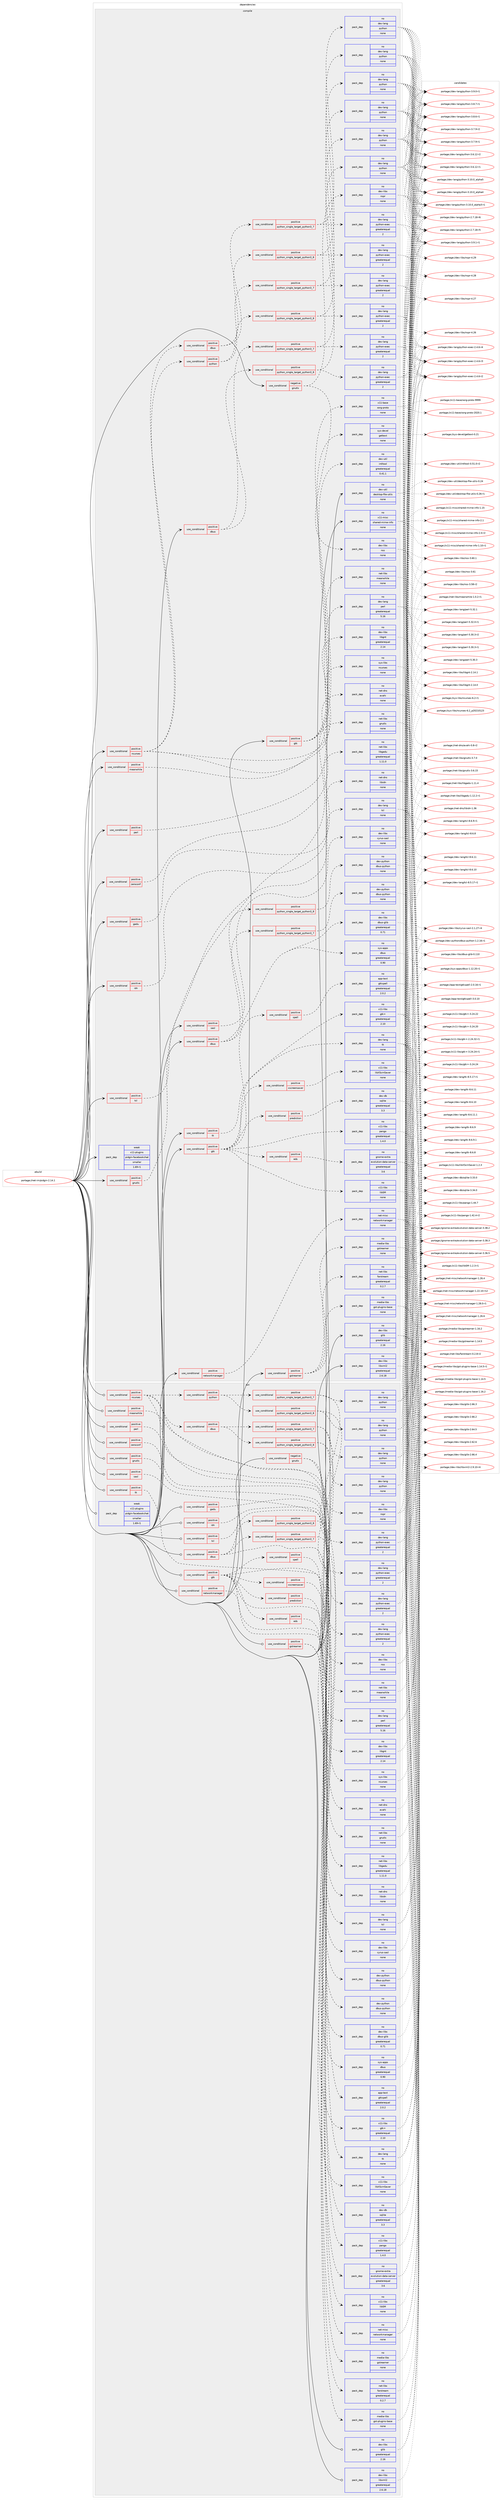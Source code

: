 digraph prolog {

# *************
# Graph options
# *************

newrank=true;
concentrate=true;
compound=true;
graph [rankdir=LR,fontname=Helvetica,fontsize=10,ranksep=1.5];#, ranksep=2.5, nodesep=0.2];
edge  [arrowhead=vee];
node  [fontname=Helvetica,fontsize=10];

# **********
# The ebuild
# **********

subgraph cluster_leftcol {
color=gray;
rank=same;
label=<<i>ebuild</i>>;
id [label="portage://net-im/pidgin-2.14.1", color=red, width=4, href="../net-im/pidgin-2.14.1.svg"];
}

# ****************
# The dependencies
# ****************

subgraph cluster_midcol {
color=gray;
label=<<i>dependencies</i>>;
subgraph cluster_compile {
fillcolor="#eeeeee";
style=filled;
label=<<i>compile</i>>;
subgraph cond6444 {
dependency20624 [label=<<TABLE BORDER="0" CELLBORDER="1" CELLSPACING="0" CELLPADDING="4"><TR><TD ROWSPAN="3" CELLPADDING="10">use_conditional</TD></TR><TR><TD>negative</TD></TR><TR><TD>gnutls</TD></TR></TABLE>>, shape=none, color=red];
subgraph pack13996 {
dependency20625 [label=<<TABLE BORDER="0" CELLBORDER="1" CELLSPACING="0" CELLPADDING="4" WIDTH="220"><TR><TD ROWSPAN="6" CELLPADDING="30">pack_dep</TD></TR><TR><TD WIDTH="110">no</TD></TR><TR><TD>dev-libs</TD></TR><TR><TD>nspr</TD></TR><TR><TD>none</TD></TR><TR><TD></TD></TR></TABLE>>, shape=none, color=blue];
}
dependency20624:e -> dependency20625:w [weight=20,style="dashed",arrowhead="vee"];
subgraph pack13997 {
dependency20626 [label=<<TABLE BORDER="0" CELLBORDER="1" CELLSPACING="0" CELLPADDING="4" WIDTH="220"><TR><TD ROWSPAN="6" CELLPADDING="30">pack_dep</TD></TR><TR><TD WIDTH="110">no</TD></TR><TR><TD>dev-libs</TD></TR><TR><TD>nss</TD></TR><TR><TD>none</TD></TR><TR><TD></TD></TR></TABLE>>, shape=none, color=blue];
}
dependency20624:e -> dependency20626:w [weight=20,style="dashed",arrowhead="vee"];
}
id:e -> dependency20624:w [weight=20,style="solid",arrowhead="vee"];
subgraph cond6445 {
dependency20627 [label=<<TABLE BORDER="0" CELLBORDER="1" CELLSPACING="0" CELLPADDING="4"><TR><TD ROWSPAN="3" CELLPADDING="10">use_conditional</TD></TR><TR><TD>positive</TD></TR><TR><TD>dbus</TD></TR></TABLE>>, shape=none, color=red];
subgraph cond6446 {
dependency20628 [label=<<TABLE BORDER="0" CELLBORDER="1" CELLSPACING="0" CELLPADDING="4"><TR><TD ROWSPAN="3" CELLPADDING="10">use_conditional</TD></TR><TR><TD>positive</TD></TR><TR><TD>python_single_target_python3_7</TD></TR></TABLE>>, shape=none, color=red];
subgraph pack13998 {
dependency20629 [label=<<TABLE BORDER="0" CELLBORDER="1" CELLSPACING="0" CELLPADDING="4" WIDTH="220"><TR><TD ROWSPAN="6" CELLPADDING="30">pack_dep</TD></TR><TR><TD WIDTH="110">no</TD></TR><TR><TD>dev-lang</TD></TR><TR><TD>python</TD></TR><TR><TD>none</TD></TR><TR><TD></TD></TR></TABLE>>, shape=none, color=blue];
}
dependency20628:e -> dependency20629:w [weight=20,style="dashed",arrowhead="vee"];
subgraph pack13999 {
dependency20630 [label=<<TABLE BORDER="0" CELLBORDER="1" CELLSPACING="0" CELLPADDING="4" WIDTH="220"><TR><TD ROWSPAN="6" CELLPADDING="30">pack_dep</TD></TR><TR><TD WIDTH="110">no</TD></TR><TR><TD>dev-lang</TD></TR><TR><TD>python-exec</TD></TR><TR><TD>greaterequal</TD></TR><TR><TD>2</TD></TR></TABLE>>, shape=none, color=blue];
}
dependency20628:e -> dependency20630:w [weight=20,style="dashed",arrowhead="vee"];
}
dependency20627:e -> dependency20628:w [weight=20,style="dashed",arrowhead="vee"];
subgraph cond6447 {
dependency20631 [label=<<TABLE BORDER="0" CELLBORDER="1" CELLSPACING="0" CELLPADDING="4"><TR><TD ROWSPAN="3" CELLPADDING="10">use_conditional</TD></TR><TR><TD>positive</TD></TR><TR><TD>python_single_target_python3_8</TD></TR></TABLE>>, shape=none, color=red];
subgraph pack14000 {
dependency20632 [label=<<TABLE BORDER="0" CELLBORDER="1" CELLSPACING="0" CELLPADDING="4" WIDTH="220"><TR><TD ROWSPAN="6" CELLPADDING="30">pack_dep</TD></TR><TR><TD WIDTH="110">no</TD></TR><TR><TD>dev-lang</TD></TR><TR><TD>python</TD></TR><TR><TD>none</TD></TR><TR><TD></TD></TR></TABLE>>, shape=none, color=blue];
}
dependency20631:e -> dependency20632:w [weight=20,style="dashed",arrowhead="vee"];
subgraph pack14001 {
dependency20633 [label=<<TABLE BORDER="0" CELLBORDER="1" CELLSPACING="0" CELLPADDING="4" WIDTH="220"><TR><TD ROWSPAN="6" CELLPADDING="30">pack_dep</TD></TR><TR><TD WIDTH="110">no</TD></TR><TR><TD>dev-lang</TD></TR><TR><TD>python-exec</TD></TR><TR><TD>greaterequal</TD></TR><TR><TD>2</TD></TR></TABLE>>, shape=none, color=blue];
}
dependency20631:e -> dependency20633:w [weight=20,style="dashed",arrowhead="vee"];
}
dependency20627:e -> dependency20631:w [weight=20,style="dashed",arrowhead="vee"];
}
id:e -> dependency20627:w [weight=20,style="solid",arrowhead="vee"];
subgraph cond6448 {
dependency20634 [label=<<TABLE BORDER="0" CELLBORDER="1" CELLSPACING="0" CELLPADDING="4"><TR><TD ROWSPAN="3" CELLPADDING="10">use_conditional</TD></TR><TR><TD>positive</TD></TR><TR><TD>dbus</TD></TR></TABLE>>, shape=none, color=red];
subgraph pack14002 {
dependency20635 [label=<<TABLE BORDER="0" CELLBORDER="1" CELLSPACING="0" CELLPADDING="4" WIDTH="220"><TR><TD ROWSPAN="6" CELLPADDING="30">pack_dep</TD></TR><TR><TD WIDTH="110">no</TD></TR><TR><TD>dev-libs</TD></TR><TR><TD>dbus-glib</TD></TR><TR><TD>greaterequal</TD></TR><TR><TD>0.71</TD></TR></TABLE>>, shape=none, color=blue];
}
dependency20634:e -> dependency20635:w [weight=20,style="dashed",arrowhead="vee"];
subgraph pack14003 {
dependency20636 [label=<<TABLE BORDER="0" CELLBORDER="1" CELLSPACING="0" CELLPADDING="4" WIDTH="220"><TR><TD ROWSPAN="6" CELLPADDING="30">pack_dep</TD></TR><TR><TD WIDTH="110">no</TD></TR><TR><TD>sys-apps</TD></TR><TR><TD>dbus</TD></TR><TR><TD>greaterequal</TD></TR><TR><TD>0.90</TD></TR></TABLE>>, shape=none, color=blue];
}
dependency20634:e -> dependency20636:w [weight=20,style="dashed",arrowhead="vee"];
subgraph cond6449 {
dependency20637 [label=<<TABLE BORDER="0" CELLBORDER="1" CELLSPACING="0" CELLPADDING="4"><TR><TD ROWSPAN="3" CELLPADDING="10">use_conditional</TD></TR><TR><TD>positive</TD></TR><TR><TD>python_single_target_python3_7</TD></TR></TABLE>>, shape=none, color=red];
subgraph pack14004 {
dependency20638 [label=<<TABLE BORDER="0" CELLBORDER="1" CELLSPACING="0" CELLPADDING="4" WIDTH="220"><TR><TD ROWSPAN="6" CELLPADDING="30">pack_dep</TD></TR><TR><TD WIDTH="110">no</TD></TR><TR><TD>dev-python</TD></TR><TR><TD>dbus-python</TD></TR><TR><TD>none</TD></TR><TR><TD></TD></TR></TABLE>>, shape=none, color=blue];
}
dependency20637:e -> dependency20638:w [weight=20,style="dashed",arrowhead="vee"];
}
dependency20634:e -> dependency20637:w [weight=20,style="dashed",arrowhead="vee"];
subgraph cond6450 {
dependency20639 [label=<<TABLE BORDER="0" CELLBORDER="1" CELLSPACING="0" CELLPADDING="4"><TR><TD ROWSPAN="3" CELLPADDING="10">use_conditional</TD></TR><TR><TD>positive</TD></TR><TR><TD>python_single_target_python3_8</TD></TR></TABLE>>, shape=none, color=red];
subgraph pack14005 {
dependency20640 [label=<<TABLE BORDER="0" CELLBORDER="1" CELLSPACING="0" CELLPADDING="4" WIDTH="220"><TR><TD ROWSPAN="6" CELLPADDING="30">pack_dep</TD></TR><TR><TD WIDTH="110">no</TD></TR><TR><TD>dev-python</TD></TR><TR><TD>dbus-python</TD></TR><TR><TD>none</TD></TR><TR><TD></TD></TR></TABLE>>, shape=none, color=blue];
}
dependency20639:e -> dependency20640:w [weight=20,style="dashed",arrowhead="vee"];
}
dependency20634:e -> dependency20639:w [weight=20,style="dashed",arrowhead="vee"];
}
id:e -> dependency20634:w [weight=20,style="solid",arrowhead="vee"];
subgraph cond6451 {
dependency20641 [label=<<TABLE BORDER="0" CELLBORDER="1" CELLSPACING="0" CELLPADDING="4"><TR><TD ROWSPAN="3" CELLPADDING="10">use_conditional</TD></TR><TR><TD>positive</TD></TR><TR><TD>gadu</TD></TR></TABLE>>, shape=none, color=red];
subgraph pack14006 {
dependency20642 [label=<<TABLE BORDER="0" CELLBORDER="1" CELLSPACING="0" CELLPADDING="4" WIDTH="220"><TR><TD ROWSPAN="6" CELLPADDING="30">pack_dep</TD></TR><TR><TD WIDTH="110">no</TD></TR><TR><TD>net-libs</TD></TR><TR><TD>libgadu</TD></TR><TR><TD>greaterequal</TD></TR><TR><TD>1.11.0</TD></TR></TABLE>>, shape=none, color=blue];
}
dependency20641:e -> dependency20642:w [weight=20,style="dashed",arrowhead="vee"];
}
id:e -> dependency20641:w [weight=20,style="solid",arrowhead="vee"];
subgraph cond6452 {
dependency20643 [label=<<TABLE BORDER="0" CELLBORDER="1" CELLSPACING="0" CELLPADDING="4"><TR><TD ROWSPAN="3" CELLPADDING="10">use_conditional</TD></TR><TR><TD>positive</TD></TR><TR><TD>gnutls</TD></TR></TABLE>>, shape=none, color=red];
subgraph pack14007 {
dependency20644 [label=<<TABLE BORDER="0" CELLBORDER="1" CELLSPACING="0" CELLPADDING="4" WIDTH="220"><TR><TD ROWSPAN="6" CELLPADDING="30">pack_dep</TD></TR><TR><TD WIDTH="110">no</TD></TR><TR><TD>net-libs</TD></TR><TR><TD>gnutls</TD></TR><TR><TD>none</TD></TR><TR><TD></TD></TR></TABLE>>, shape=none, color=blue];
}
dependency20643:e -> dependency20644:w [weight=20,style="dashed",arrowhead="vee"];
}
id:e -> dependency20643:w [weight=20,style="solid",arrowhead="vee"];
subgraph cond6453 {
dependency20645 [label=<<TABLE BORDER="0" CELLBORDER="1" CELLSPACING="0" CELLPADDING="4"><TR><TD ROWSPAN="3" CELLPADDING="10">use_conditional</TD></TR><TR><TD>positive</TD></TR><TR><TD>gstreamer</TD></TR></TABLE>>, shape=none, color=red];
subgraph pack14008 {
dependency20646 [label=<<TABLE BORDER="0" CELLBORDER="1" CELLSPACING="0" CELLPADDING="4" WIDTH="220"><TR><TD ROWSPAN="6" CELLPADDING="30">pack_dep</TD></TR><TR><TD WIDTH="110">no</TD></TR><TR><TD>media-libs</TD></TR><TR><TD>gstreamer</TD></TR><TR><TD>none</TD></TR><TR><TD></TD></TR></TABLE>>, shape=none, color=blue];
}
dependency20645:e -> dependency20646:w [weight=20,style="dashed",arrowhead="vee"];
subgraph pack14009 {
dependency20647 [label=<<TABLE BORDER="0" CELLBORDER="1" CELLSPACING="0" CELLPADDING="4" WIDTH="220"><TR><TD ROWSPAN="6" CELLPADDING="30">pack_dep</TD></TR><TR><TD WIDTH="110">no</TD></TR><TR><TD>media-libs</TD></TR><TR><TD>gst-plugins-base</TD></TR><TR><TD>none</TD></TR><TR><TD></TD></TR></TABLE>>, shape=none, color=blue];
}
dependency20645:e -> dependency20647:w [weight=20,style="dashed",arrowhead="vee"];
subgraph pack14010 {
dependency20648 [label=<<TABLE BORDER="0" CELLBORDER="1" CELLSPACING="0" CELLPADDING="4" WIDTH="220"><TR><TD ROWSPAN="6" CELLPADDING="30">pack_dep</TD></TR><TR><TD WIDTH="110">no</TD></TR><TR><TD>net-libs</TD></TR><TR><TD>farstream</TD></TR><TR><TD>greaterequal</TD></TR><TR><TD>0.2.7</TD></TR></TABLE>>, shape=none, color=blue];
}
dependency20645:e -> dependency20648:w [weight=20,style="dashed",arrowhead="vee"];
}
id:e -> dependency20645:w [weight=20,style="solid",arrowhead="vee"];
subgraph cond6454 {
dependency20649 [label=<<TABLE BORDER="0" CELLBORDER="1" CELLSPACING="0" CELLPADDING="4"><TR><TD ROWSPAN="3" CELLPADDING="10">use_conditional</TD></TR><TR><TD>positive</TD></TR><TR><TD>gtk</TD></TR></TABLE>>, shape=none, color=red];
subgraph pack14011 {
dependency20650 [label=<<TABLE BORDER="0" CELLBORDER="1" CELLSPACING="0" CELLPADDING="4" WIDTH="220"><TR><TD ROWSPAN="6" CELLPADDING="30">pack_dep</TD></TR><TR><TD WIDTH="110">no</TD></TR><TR><TD>x11-base</TD></TR><TR><TD>xorg-proto</TD></TR><TR><TD>none</TD></TR><TR><TD></TD></TR></TABLE>>, shape=none, color=blue];
}
dependency20649:e -> dependency20650:w [weight=20,style="dashed",arrowhead="vee"];
subgraph pack14012 {
dependency20651 [label=<<TABLE BORDER="0" CELLBORDER="1" CELLSPACING="0" CELLPADDING="4" WIDTH="220"><TR><TD ROWSPAN="6" CELLPADDING="30">pack_dep</TD></TR><TR><TD WIDTH="110">no</TD></TR><TR><TD>dev-util</TD></TR><TR><TD>intltool</TD></TR><TR><TD>greaterequal</TD></TR><TR><TD>0.41.1</TD></TR></TABLE>>, shape=none, color=blue];
}
dependency20649:e -> dependency20651:w [weight=20,style="dashed",arrowhead="vee"];
subgraph pack14013 {
dependency20652 [label=<<TABLE BORDER="0" CELLBORDER="1" CELLSPACING="0" CELLPADDING="4" WIDTH="220"><TR><TD ROWSPAN="6" CELLPADDING="30">pack_dep</TD></TR><TR><TD WIDTH="110">no</TD></TR><TR><TD>sys-devel</TD></TR><TR><TD>gettext</TD></TR><TR><TD>none</TD></TR><TR><TD></TD></TR></TABLE>>, shape=none, color=blue];
}
dependency20649:e -> dependency20652:w [weight=20,style="dashed",arrowhead="vee"];
}
id:e -> dependency20649:w [weight=20,style="solid",arrowhead="vee"];
subgraph cond6455 {
dependency20653 [label=<<TABLE BORDER="0" CELLBORDER="1" CELLSPACING="0" CELLPADDING="4"><TR><TD ROWSPAN="3" CELLPADDING="10">use_conditional</TD></TR><TR><TD>positive</TD></TR><TR><TD>gtk</TD></TR></TABLE>>, shape=none, color=red];
subgraph pack14014 {
dependency20654 [label=<<TABLE BORDER="0" CELLBORDER="1" CELLSPACING="0" CELLPADDING="4" WIDTH="220"><TR><TD ROWSPAN="6" CELLPADDING="30">pack_dep</TD></TR><TR><TD WIDTH="110">no</TD></TR><TR><TD>x11-libs</TD></TR><TR><TD>gtk+</TD></TR><TR><TD>greaterequal</TD></TR><TR><TD>2.10</TD></TR></TABLE>>, shape=none, color=blue];
}
dependency20653:e -> dependency20654:w [weight=20,style="dashed",arrowhead="vee"];
subgraph pack14015 {
dependency20655 [label=<<TABLE BORDER="0" CELLBORDER="1" CELLSPACING="0" CELLPADDING="4" WIDTH="220"><TR><TD ROWSPAN="6" CELLPADDING="30">pack_dep</TD></TR><TR><TD WIDTH="110">no</TD></TR><TR><TD>x11-libs</TD></TR><TR><TD>libSM</TD></TR><TR><TD>none</TD></TR><TR><TD></TD></TR></TABLE>>, shape=none, color=blue];
}
dependency20653:e -> dependency20655:w [weight=20,style="dashed",arrowhead="vee"];
subgraph pack14016 {
dependency20656 [label=<<TABLE BORDER="0" CELLBORDER="1" CELLSPACING="0" CELLPADDING="4" WIDTH="220"><TR><TD ROWSPAN="6" CELLPADDING="30">pack_dep</TD></TR><TR><TD WIDTH="110">no</TD></TR><TR><TD>x11-libs</TD></TR><TR><TD>pango</TD></TR><TR><TD>greaterequal</TD></TR><TR><TD>1.4.0</TD></TR></TABLE>>, shape=none, color=blue];
}
dependency20653:e -> dependency20656:w [weight=20,style="dashed",arrowhead="vee"];
subgraph cond6456 {
dependency20657 [label=<<TABLE BORDER="0" CELLBORDER="1" CELLSPACING="0" CELLPADDING="4"><TR><TD ROWSPAN="3" CELLPADDING="10">use_conditional</TD></TR><TR><TD>positive</TD></TR><TR><TD>xscreensaver</TD></TR></TABLE>>, shape=none, color=red];
subgraph pack14017 {
dependency20658 [label=<<TABLE BORDER="0" CELLBORDER="1" CELLSPACING="0" CELLPADDING="4" WIDTH="220"><TR><TD ROWSPAN="6" CELLPADDING="30">pack_dep</TD></TR><TR><TD WIDTH="110">no</TD></TR><TR><TD>x11-libs</TD></TR><TR><TD>libXScrnSaver</TD></TR><TR><TD>none</TD></TR><TR><TD></TD></TR></TABLE>>, shape=none, color=blue];
}
dependency20657:e -> dependency20658:w [weight=20,style="dashed",arrowhead="vee"];
}
dependency20653:e -> dependency20657:w [weight=20,style="dashed",arrowhead="vee"];
subgraph cond6457 {
dependency20659 [label=<<TABLE BORDER="0" CELLBORDER="1" CELLSPACING="0" CELLPADDING="4"><TR><TD ROWSPAN="3" CELLPADDING="10">use_conditional</TD></TR><TR><TD>positive</TD></TR><TR><TD>spell</TD></TR></TABLE>>, shape=none, color=red];
subgraph pack14018 {
dependency20660 [label=<<TABLE BORDER="0" CELLBORDER="1" CELLSPACING="0" CELLPADDING="4" WIDTH="220"><TR><TD ROWSPAN="6" CELLPADDING="30">pack_dep</TD></TR><TR><TD WIDTH="110">no</TD></TR><TR><TD>app-text</TD></TR><TR><TD>gtkspell</TD></TR><TR><TD>greaterequal</TD></TR><TR><TD>2.0.2</TD></TR></TABLE>>, shape=none, color=blue];
}
dependency20659:e -> dependency20660:w [weight=20,style="dashed",arrowhead="vee"];
}
dependency20653:e -> dependency20659:w [weight=20,style="dashed",arrowhead="vee"];
subgraph cond6458 {
dependency20661 [label=<<TABLE BORDER="0" CELLBORDER="1" CELLSPACING="0" CELLPADDING="4"><TR><TD ROWSPAN="3" CELLPADDING="10">use_conditional</TD></TR><TR><TD>positive</TD></TR><TR><TD>eds</TD></TR></TABLE>>, shape=none, color=red];
subgraph pack14019 {
dependency20662 [label=<<TABLE BORDER="0" CELLBORDER="1" CELLSPACING="0" CELLPADDING="4" WIDTH="220"><TR><TD ROWSPAN="6" CELLPADDING="30">pack_dep</TD></TR><TR><TD WIDTH="110">no</TD></TR><TR><TD>gnome-extra</TD></TR><TR><TD>evolution-data-server</TD></TR><TR><TD>greaterequal</TD></TR><TR><TD>3.6</TD></TR></TABLE>>, shape=none, color=blue];
}
dependency20661:e -> dependency20662:w [weight=20,style="dashed",arrowhead="vee"];
}
dependency20653:e -> dependency20661:w [weight=20,style="dashed",arrowhead="vee"];
subgraph cond6459 {
dependency20663 [label=<<TABLE BORDER="0" CELLBORDER="1" CELLSPACING="0" CELLPADDING="4"><TR><TD ROWSPAN="3" CELLPADDING="10">use_conditional</TD></TR><TR><TD>positive</TD></TR><TR><TD>prediction</TD></TR></TABLE>>, shape=none, color=red];
subgraph pack14020 {
dependency20664 [label=<<TABLE BORDER="0" CELLBORDER="1" CELLSPACING="0" CELLPADDING="4" WIDTH="220"><TR><TD ROWSPAN="6" CELLPADDING="30">pack_dep</TD></TR><TR><TD WIDTH="110">no</TD></TR><TR><TD>dev-db</TD></TR><TR><TD>sqlite</TD></TR><TR><TD>greaterequal</TD></TR><TR><TD>3.3</TD></TR></TABLE>>, shape=none, color=blue];
}
dependency20663:e -> dependency20664:w [weight=20,style="dashed",arrowhead="vee"];
}
dependency20653:e -> dependency20663:w [weight=20,style="dashed",arrowhead="vee"];
}
id:e -> dependency20653:w [weight=20,style="solid",arrowhead="vee"];
subgraph cond6460 {
dependency20665 [label=<<TABLE BORDER="0" CELLBORDER="1" CELLSPACING="0" CELLPADDING="4"><TR><TD ROWSPAN="3" CELLPADDING="10">use_conditional</TD></TR><TR><TD>positive</TD></TR><TR><TD>idn</TD></TR></TABLE>>, shape=none, color=red];
subgraph pack14021 {
dependency20666 [label=<<TABLE BORDER="0" CELLBORDER="1" CELLSPACING="0" CELLPADDING="4" WIDTH="220"><TR><TD ROWSPAN="6" CELLPADDING="30">pack_dep</TD></TR><TR><TD WIDTH="110">no</TD></TR><TR><TD>net-dns</TD></TR><TR><TD>libidn</TD></TR><TR><TD>none</TD></TR><TR><TD></TD></TR></TABLE>>, shape=none, color=blue];
}
dependency20665:e -> dependency20666:w [weight=20,style="dashed",arrowhead="vee"];
}
id:e -> dependency20665:w [weight=20,style="solid",arrowhead="vee"];
subgraph cond6461 {
dependency20667 [label=<<TABLE BORDER="0" CELLBORDER="1" CELLSPACING="0" CELLPADDING="4"><TR><TD ROWSPAN="3" CELLPADDING="10">use_conditional</TD></TR><TR><TD>positive</TD></TR><TR><TD>meanwhile</TD></TR></TABLE>>, shape=none, color=red];
subgraph pack14022 {
dependency20668 [label=<<TABLE BORDER="0" CELLBORDER="1" CELLSPACING="0" CELLPADDING="4" WIDTH="220"><TR><TD ROWSPAN="6" CELLPADDING="30">pack_dep</TD></TR><TR><TD WIDTH="110">no</TD></TR><TR><TD>net-libs</TD></TR><TR><TD>meanwhile</TD></TR><TR><TD>none</TD></TR><TR><TD></TD></TR></TABLE>>, shape=none, color=blue];
}
dependency20667:e -> dependency20668:w [weight=20,style="dashed",arrowhead="vee"];
}
id:e -> dependency20667:w [weight=20,style="solid",arrowhead="vee"];
subgraph cond6462 {
dependency20669 [label=<<TABLE BORDER="0" CELLBORDER="1" CELLSPACING="0" CELLPADDING="4"><TR><TD ROWSPAN="3" CELLPADDING="10">use_conditional</TD></TR><TR><TD>positive</TD></TR><TR><TD>ncurses</TD></TR></TABLE>>, shape=none, color=red];
subgraph pack14023 {
dependency20670 [label=<<TABLE BORDER="0" CELLBORDER="1" CELLSPACING="0" CELLPADDING="4" WIDTH="220"><TR><TD ROWSPAN="6" CELLPADDING="30">pack_dep</TD></TR><TR><TD WIDTH="110">no</TD></TR><TR><TD>dev-libs</TD></TR><TR><TD>libgnt</TD></TR><TR><TD>greaterequal</TD></TR><TR><TD>2.14</TD></TR></TABLE>>, shape=none, color=blue];
}
dependency20669:e -> dependency20670:w [weight=20,style="dashed",arrowhead="vee"];
subgraph pack14024 {
dependency20671 [label=<<TABLE BORDER="0" CELLBORDER="1" CELLSPACING="0" CELLPADDING="4" WIDTH="220"><TR><TD ROWSPAN="6" CELLPADDING="30">pack_dep</TD></TR><TR><TD WIDTH="110">no</TD></TR><TR><TD>sys-libs</TD></TR><TR><TD>ncurses</TD></TR><TR><TD>none</TD></TR><TR><TD></TD></TR></TABLE>>, shape=none, color=blue];
}
dependency20669:e -> dependency20671:w [weight=20,style="dashed",arrowhead="vee"];
subgraph cond6463 {
dependency20672 [label=<<TABLE BORDER="0" CELLBORDER="1" CELLSPACING="0" CELLPADDING="4"><TR><TD ROWSPAN="3" CELLPADDING="10">use_conditional</TD></TR><TR><TD>positive</TD></TR><TR><TD>dbus</TD></TR></TABLE>>, shape=none, color=red];
subgraph cond6464 {
dependency20673 [label=<<TABLE BORDER="0" CELLBORDER="1" CELLSPACING="0" CELLPADDING="4"><TR><TD ROWSPAN="3" CELLPADDING="10">use_conditional</TD></TR><TR><TD>positive</TD></TR><TR><TD>python_single_target_python3_7</TD></TR></TABLE>>, shape=none, color=red];
subgraph pack14025 {
dependency20674 [label=<<TABLE BORDER="0" CELLBORDER="1" CELLSPACING="0" CELLPADDING="4" WIDTH="220"><TR><TD ROWSPAN="6" CELLPADDING="30">pack_dep</TD></TR><TR><TD WIDTH="110">no</TD></TR><TR><TD>dev-lang</TD></TR><TR><TD>python</TD></TR><TR><TD>none</TD></TR><TR><TD></TD></TR></TABLE>>, shape=none, color=blue];
}
dependency20673:e -> dependency20674:w [weight=20,style="dashed",arrowhead="vee"];
subgraph pack14026 {
dependency20675 [label=<<TABLE BORDER="0" CELLBORDER="1" CELLSPACING="0" CELLPADDING="4" WIDTH="220"><TR><TD ROWSPAN="6" CELLPADDING="30">pack_dep</TD></TR><TR><TD WIDTH="110">no</TD></TR><TR><TD>dev-lang</TD></TR><TR><TD>python-exec</TD></TR><TR><TD>greaterequal</TD></TR><TR><TD>2</TD></TR></TABLE>>, shape=none, color=blue];
}
dependency20673:e -> dependency20675:w [weight=20,style="dashed",arrowhead="vee"];
}
dependency20672:e -> dependency20673:w [weight=20,style="dashed",arrowhead="vee"];
subgraph cond6465 {
dependency20676 [label=<<TABLE BORDER="0" CELLBORDER="1" CELLSPACING="0" CELLPADDING="4"><TR><TD ROWSPAN="3" CELLPADDING="10">use_conditional</TD></TR><TR><TD>positive</TD></TR><TR><TD>python_single_target_python3_8</TD></TR></TABLE>>, shape=none, color=red];
subgraph pack14027 {
dependency20677 [label=<<TABLE BORDER="0" CELLBORDER="1" CELLSPACING="0" CELLPADDING="4" WIDTH="220"><TR><TD ROWSPAN="6" CELLPADDING="30">pack_dep</TD></TR><TR><TD WIDTH="110">no</TD></TR><TR><TD>dev-lang</TD></TR><TR><TD>python</TD></TR><TR><TD>none</TD></TR><TR><TD></TD></TR></TABLE>>, shape=none, color=blue];
}
dependency20676:e -> dependency20677:w [weight=20,style="dashed",arrowhead="vee"];
subgraph pack14028 {
dependency20678 [label=<<TABLE BORDER="0" CELLBORDER="1" CELLSPACING="0" CELLPADDING="4" WIDTH="220"><TR><TD ROWSPAN="6" CELLPADDING="30">pack_dep</TD></TR><TR><TD WIDTH="110">no</TD></TR><TR><TD>dev-lang</TD></TR><TR><TD>python-exec</TD></TR><TR><TD>greaterequal</TD></TR><TR><TD>2</TD></TR></TABLE>>, shape=none, color=blue];
}
dependency20676:e -> dependency20678:w [weight=20,style="dashed",arrowhead="vee"];
}
dependency20672:e -> dependency20676:w [weight=20,style="dashed",arrowhead="vee"];
}
dependency20669:e -> dependency20672:w [weight=20,style="dashed",arrowhead="vee"];
subgraph cond6466 {
dependency20679 [label=<<TABLE BORDER="0" CELLBORDER="1" CELLSPACING="0" CELLPADDING="4"><TR><TD ROWSPAN="3" CELLPADDING="10">use_conditional</TD></TR><TR><TD>positive</TD></TR><TR><TD>python</TD></TR></TABLE>>, shape=none, color=red];
subgraph cond6467 {
dependency20680 [label=<<TABLE BORDER="0" CELLBORDER="1" CELLSPACING="0" CELLPADDING="4"><TR><TD ROWSPAN="3" CELLPADDING="10">use_conditional</TD></TR><TR><TD>positive</TD></TR><TR><TD>python_single_target_python3_7</TD></TR></TABLE>>, shape=none, color=red];
subgraph pack14029 {
dependency20681 [label=<<TABLE BORDER="0" CELLBORDER="1" CELLSPACING="0" CELLPADDING="4" WIDTH="220"><TR><TD ROWSPAN="6" CELLPADDING="30">pack_dep</TD></TR><TR><TD WIDTH="110">no</TD></TR><TR><TD>dev-lang</TD></TR><TR><TD>python</TD></TR><TR><TD>none</TD></TR><TR><TD></TD></TR></TABLE>>, shape=none, color=blue];
}
dependency20680:e -> dependency20681:w [weight=20,style="dashed",arrowhead="vee"];
subgraph pack14030 {
dependency20682 [label=<<TABLE BORDER="0" CELLBORDER="1" CELLSPACING="0" CELLPADDING="4" WIDTH="220"><TR><TD ROWSPAN="6" CELLPADDING="30">pack_dep</TD></TR><TR><TD WIDTH="110">no</TD></TR><TR><TD>dev-lang</TD></TR><TR><TD>python-exec</TD></TR><TR><TD>greaterequal</TD></TR><TR><TD>2</TD></TR></TABLE>>, shape=none, color=blue];
}
dependency20680:e -> dependency20682:w [weight=20,style="dashed",arrowhead="vee"];
}
dependency20679:e -> dependency20680:w [weight=20,style="dashed",arrowhead="vee"];
subgraph cond6468 {
dependency20683 [label=<<TABLE BORDER="0" CELLBORDER="1" CELLSPACING="0" CELLPADDING="4"><TR><TD ROWSPAN="3" CELLPADDING="10">use_conditional</TD></TR><TR><TD>positive</TD></TR><TR><TD>python_single_target_python3_8</TD></TR></TABLE>>, shape=none, color=red];
subgraph pack14031 {
dependency20684 [label=<<TABLE BORDER="0" CELLBORDER="1" CELLSPACING="0" CELLPADDING="4" WIDTH="220"><TR><TD ROWSPAN="6" CELLPADDING="30">pack_dep</TD></TR><TR><TD WIDTH="110">no</TD></TR><TR><TD>dev-lang</TD></TR><TR><TD>python</TD></TR><TR><TD>none</TD></TR><TR><TD></TD></TR></TABLE>>, shape=none, color=blue];
}
dependency20683:e -> dependency20684:w [weight=20,style="dashed",arrowhead="vee"];
subgraph pack14032 {
dependency20685 [label=<<TABLE BORDER="0" CELLBORDER="1" CELLSPACING="0" CELLPADDING="4" WIDTH="220"><TR><TD ROWSPAN="6" CELLPADDING="30">pack_dep</TD></TR><TR><TD WIDTH="110">no</TD></TR><TR><TD>dev-lang</TD></TR><TR><TD>python-exec</TD></TR><TR><TD>greaterequal</TD></TR><TR><TD>2</TD></TR></TABLE>>, shape=none, color=blue];
}
dependency20683:e -> dependency20685:w [weight=20,style="dashed",arrowhead="vee"];
}
dependency20679:e -> dependency20683:w [weight=20,style="dashed",arrowhead="vee"];
}
dependency20669:e -> dependency20679:w [weight=20,style="dashed",arrowhead="vee"];
}
id:e -> dependency20669:w [weight=20,style="solid",arrowhead="vee"];
subgraph cond6469 {
dependency20686 [label=<<TABLE BORDER="0" CELLBORDER="1" CELLSPACING="0" CELLPADDING="4"><TR><TD ROWSPAN="3" CELLPADDING="10">use_conditional</TD></TR><TR><TD>positive</TD></TR><TR><TD>networkmanager</TD></TR></TABLE>>, shape=none, color=red];
subgraph pack14033 {
dependency20687 [label=<<TABLE BORDER="0" CELLBORDER="1" CELLSPACING="0" CELLPADDING="4" WIDTH="220"><TR><TD ROWSPAN="6" CELLPADDING="30">pack_dep</TD></TR><TR><TD WIDTH="110">no</TD></TR><TR><TD>net-misc</TD></TR><TR><TD>networkmanager</TD></TR><TR><TD>none</TD></TR><TR><TD></TD></TR></TABLE>>, shape=none, color=blue];
}
dependency20686:e -> dependency20687:w [weight=20,style="dashed",arrowhead="vee"];
}
id:e -> dependency20686:w [weight=20,style="solid",arrowhead="vee"];
subgraph cond6470 {
dependency20688 [label=<<TABLE BORDER="0" CELLBORDER="1" CELLSPACING="0" CELLPADDING="4"><TR><TD ROWSPAN="3" CELLPADDING="10">use_conditional</TD></TR><TR><TD>positive</TD></TR><TR><TD>perl</TD></TR></TABLE>>, shape=none, color=red];
subgraph pack14034 {
dependency20689 [label=<<TABLE BORDER="0" CELLBORDER="1" CELLSPACING="0" CELLPADDING="4" WIDTH="220"><TR><TD ROWSPAN="6" CELLPADDING="30">pack_dep</TD></TR><TR><TD WIDTH="110">no</TD></TR><TR><TD>dev-lang</TD></TR><TR><TD>perl</TD></TR><TR><TD>greaterequal</TD></TR><TR><TD>5.16</TD></TR></TABLE>>, shape=none, color=blue];
}
dependency20688:e -> dependency20689:w [weight=20,style="dashed",arrowhead="vee"];
}
id:e -> dependency20688:w [weight=20,style="solid",arrowhead="vee"];
subgraph cond6471 {
dependency20690 [label=<<TABLE BORDER="0" CELLBORDER="1" CELLSPACING="0" CELLPADDING="4"><TR><TD ROWSPAN="3" CELLPADDING="10">use_conditional</TD></TR><TR><TD>positive</TD></TR><TR><TD>sasl</TD></TR></TABLE>>, shape=none, color=red];
subgraph pack14035 {
dependency20691 [label=<<TABLE BORDER="0" CELLBORDER="1" CELLSPACING="0" CELLPADDING="4" WIDTH="220"><TR><TD ROWSPAN="6" CELLPADDING="30">pack_dep</TD></TR><TR><TD WIDTH="110">no</TD></TR><TR><TD>dev-libs</TD></TR><TR><TD>cyrus-sasl</TD></TR><TR><TD>none</TD></TR><TR><TD></TD></TR></TABLE>>, shape=none, color=blue];
}
dependency20690:e -> dependency20691:w [weight=20,style="dashed",arrowhead="vee"];
}
id:e -> dependency20690:w [weight=20,style="solid",arrowhead="vee"];
subgraph cond6472 {
dependency20692 [label=<<TABLE BORDER="0" CELLBORDER="1" CELLSPACING="0" CELLPADDING="4"><TR><TD ROWSPAN="3" CELLPADDING="10">use_conditional</TD></TR><TR><TD>positive</TD></TR><TR><TD>tcl</TD></TR></TABLE>>, shape=none, color=red];
subgraph pack14036 {
dependency20693 [label=<<TABLE BORDER="0" CELLBORDER="1" CELLSPACING="0" CELLPADDING="4" WIDTH="220"><TR><TD ROWSPAN="6" CELLPADDING="30">pack_dep</TD></TR><TR><TD WIDTH="110">no</TD></TR><TR><TD>dev-lang</TD></TR><TR><TD>tcl</TD></TR><TR><TD>none</TD></TR><TR><TD></TD></TR></TABLE>>, shape=none, color=blue];
}
dependency20692:e -> dependency20693:w [weight=20,style="dashed",arrowhead="vee"];
}
id:e -> dependency20692:w [weight=20,style="solid",arrowhead="vee"];
subgraph cond6473 {
dependency20694 [label=<<TABLE BORDER="0" CELLBORDER="1" CELLSPACING="0" CELLPADDING="4"><TR><TD ROWSPAN="3" CELLPADDING="10">use_conditional</TD></TR><TR><TD>positive</TD></TR><TR><TD>tk</TD></TR></TABLE>>, shape=none, color=red];
subgraph pack14037 {
dependency20695 [label=<<TABLE BORDER="0" CELLBORDER="1" CELLSPACING="0" CELLPADDING="4" WIDTH="220"><TR><TD ROWSPAN="6" CELLPADDING="30">pack_dep</TD></TR><TR><TD WIDTH="110">no</TD></TR><TR><TD>dev-lang</TD></TR><TR><TD>tk</TD></TR><TR><TD>none</TD></TR><TR><TD></TD></TR></TABLE>>, shape=none, color=blue];
}
dependency20694:e -> dependency20695:w [weight=20,style="dashed",arrowhead="vee"];
}
id:e -> dependency20694:w [weight=20,style="solid",arrowhead="vee"];
subgraph cond6474 {
dependency20696 [label=<<TABLE BORDER="0" CELLBORDER="1" CELLSPACING="0" CELLPADDING="4"><TR><TD ROWSPAN="3" CELLPADDING="10">use_conditional</TD></TR><TR><TD>positive</TD></TR><TR><TD>zeroconf</TD></TR></TABLE>>, shape=none, color=red];
subgraph pack14038 {
dependency20697 [label=<<TABLE BORDER="0" CELLBORDER="1" CELLSPACING="0" CELLPADDING="4" WIDTH="220"><TR><TD ROWSPAN="6" CELLPADDING="30">pack_dep</TD></TR><TR><TD WIDTH="110">no</TD></TR><TR><TD>net-dns</TD></TR><TR><TD>avahi</TD></TR><TR><TD>none</TD></TR><TR><TD></TD></TR></TABLE>>, shape=none, color=blue];
}
dependency20696:e -> dependency20697:w [weight=20,style="dashed",arrowhead="vee"];
}
id:e -> dependency20696:w [weight=20,style="solid",arrowhead="vee"];
subgraph pack14039 {
dependency20698 [label=<<TABLE BORDER="0" CELLBORDER="1" CELLSPACING="0" CELLPADDING="4" WIDTH="220"><TR><TD ROWSPAN="6" CELLPADDING="30">pack_dep</TD></TR><TR><TD WIDTH="110">no</TD></TR><TR><TD>dev-libs</TD></TR><TR><TD>glib</TD></TR><TR><TD>greaterequal</TD></TR><TR><TD>2.16</TD></TR></TABLE>>, shape=none, color=blue];
}
id:e -> dependency20698:w [weight=20,style="solid",arrowhead="vee"];
subgraph pack14040 {
dependency20699 [label=<<TABLE BORDER="0" CELLBORDER="1" CELLSPACING="0" CELLPADDING="4" WIDTH="220"><TR><TD ROWSPAN="6" CELLPADDING="30">pack_dep</TD></TR><TR><TD WIDTH="110">no</TD></TR><TR><TD>dev-libs</TD></TR><TR><TD>libxml2</TD></TR><TR><TD>greaterequal</TD></TR><TR><TD>2.6.18</TD></TR></TABLE>>, shape=none, color=blue];
}
id:e -> dependency20699:w [weight=20,style="solid",arrowhead="vee"];
subgraph pack14041 {
dependency20700 [label=<<TABLE BORDER="0" CELLBORDER="1" CELLSPACING="0" CELLPADDING="4" WIDTH="220"><TR><TD ROWSPAN="6" CELLPADDING="30">pack_dep</TD></TR><TR><TD WIDTH="110">no</TD></TR><TR><TD>dev-util</TD></TR><TR><TD>desktop-file-utils</TD></TR><TR><TD>none</TD></TR><TR><TD></TD></TR></TABLE>>, shape=none, color=blue];
}
id:e -> dependency20700:w [weight=20,style="solid",arrowhead="vee"];
subgraph pack14042 {
dependency20701 [label=<<TABLE BORDER="0" CELLBORDER="1" CELLSPACING="0" CELLPADDING="4" WIDTH="220"><TR><TD ROWSPAN="6" CELLPADDING="30">pack_dep</TD></TR><TR><TD WIDTH="110">no</TD></TR><TR><TD>x11-misc</TD></TR><TR><TD>shared-mime-info</TD></TR><TR><TD>none</TD></TR><TR><TD></TD></TR></TABLE>>, shape=none, color=blue];
}
id:e -> dependency20701:w [weight=20,style="solid",arrowhead="vee"];
subgraph pack14043 {
dependency20702 [label=<<TABLE BORDER="0" CELLBORDER="1" CELLSPACING="0" CELLPADDING="4" WIDTH="220"><TR><TD ROWSPAN="6" CELLPADDING="30">pack_dep</TD></TR><TR><TD WIDTH="110">weak</TD></TR><TR><TD>x11-plugins</TD></TR><TR><TD>pidgin-facebookchat</TD></TR><TR><TD>smaller</TD></TR><TR><TD>1.69-r1</TD></TR></TABLE>>, shape=none, color=blue];
}
id:e -> dependency20702:w [weight=20,style="solid",arrowhead="vee"];
}
subgraph cluster_compileandrun {
fillcolor="#eeeeee";
style=filled;
label=<<i>compile and run</i>>;
}
subgraph cluster_run {
fillcolor="#eeeeee";
style=filled;
label=<<i>run</i>>;
subgraph cond6475 {
dependency20703 [label=<<TABLE BORDER="0" CELLBORDER="1" CELLSPACING="0" CELLPADDING="4"><TR><TD ROWSPAN="3" CELLPADDING="10">use_conditional</TD></TR><TR><TD>negative</TD></TR><TR><TD>gnutls</TD></TR></TABLE>>, shape=none, color=red];
subgraph pack14044 {
dependency20704 [label=<<TABLE BORDER="0" CELLBORDER="1" CELLSPACING="0" CELLPADDING="4" WIDTH="220"><TR><TD ROWSPAN="6" CELLPADDING="30">pack_dep</TD></TR><TR><TD WIDTH="110">no</TD></TR><TR><TD>dev-libs</TD></TR><TR><TD>nspr</TD></TR><TR><TD>none</TD></TR><TR><TD></TD></TR></TABLE>>, shape=none, color=blue];
}
dependency20703:e -> dependency20704:w [weight=20,style="dashed",arrowhead="vee"];
subgraph pack14045 {
dependency20705 [label=<<TABLE BORDER="0" CELLBORDER="1" CELLSPACING="0" CELLPADDING="4" WIDTH="220"><TR><TD ROWSPAN="6" CELLPADDING="30">pack_dep</TD></TR><TR><TD WIDTH="110">no</TD></TR><TR><TD>dev-libs</TD></TR><TR><TD>nss</TD></TR><TR><TD>none</TD></TR><TR><TD></TD></TR></TABLE>>, shape=none, color=blue];
}
dependency20703:e -> dependency20705:w [weight=20,style="dashed",arrowhead="vee"];
}
id:e -> dependency20703:w [weight=20,style="solid",arrowhead="odot"];
subgraph cond6476 {
dependency20706 [label=<<TABLE BORDER="0" CELLBORDER="1" CELLSPACING="0" CELLPADDING="4"><TR><TD ROWSPAN="3" CELLPADDING="10">use_conditional</TD></TR><TR><TD>positive</TD></TR><TR><TD>dbus</TD></TR></TABLE>>, shape=none, color=red];
subgraph pack14046 {
dependency20707 [label=<<TABLE BORDER="0" CELLBORDER="1" CELLSPACING="0" CELLPADDING="4" WIDTH="220"><TR><TD ROWSPAN="6" CELLPADDING="30">pack_dep</TD></TR><TR><TD WIDTH="110">no</TD></TR><TR><TD>dev-libs</TD></TR><TR><TD>dbus-glib</TD></TR><TR><TD>greaterequal</TD></TR><TR><TD>0.71</TD></TR></TABLE>>, shape=none, color=blue];
}
dependency20706:e -> dependency20707:w [weight=20,style="dashed",arrowhead="vee"];
subgraph pack14047 {
dependency20708 [label=<<TABLE BORDER="0" CELLBORDER="1" CELLSPACING="0" CELLPADDING="4" WIDTH="220"><TR><TD ROWSPAN="6" CELLPADDING="30">pack_dep</TD></TR><TR><TD WIDTH="110">no</TD></TR><TR><TD>sys-apps</TD></TR><TR><TD>dbus</TD></TR><TR><TD>greaterequal</TD></TR><TR><TD>0.90</TD></TR></TABLE>>, shape=none, color=blue];
}
dependency20706:e -> dependency20708:w [weight=20,style="dashed",arrowhead="vee"];
subgraph cond6477 {
dependency20709 [label=<<TABLE BORDER="0" CELLBORDER="1" CELLSPACING="0" CELLPADDING="4"><TR><TD ROWSPAN="3" CELLPADDING="10">use_conditional</TD></TR><TR><TD>positive</TD></TR><TR><TD>python_single_target_python3_7</TD></TR></TABLE>>, shape=none, color=red];
subgraph pack14048 {
dependency20710 [label=<<TABLE BORDER="0" CELLBORDER="1" CELLSPACING="0" CELLPADDING="4" WIDTH="220"><TR><TD ROWSPAN="6" CELLPADDING="30">pack_dep</TD></TR><TR><TD WIDTH="110">no</TD></TR><TR><TD>dev-python</TD></TR><TR><TD>dbus-python</TD></TR><TR><TD>none</TD></TR><TR><TD></TD></TR></TABLE>>, shape=none, color=blue];
}
dependency20709:e -> dependency20710:w [weight=20,style="dashed",arrowhead="vee"];
}
dependency20706:e -> dependency20709:w [weight=20,style="dashed",arrowhead="vee"];
subgraph cond6478 {
dependency20711 [label=<<TABLE BORDER="0" CELLBORDER="1" CELLSPACING="0" CELLPADDING="4"><TR><TD ROWSPAN="3" CELLPADDING="10">use_conditional</TD></TR><TR><TD>positive</TD></TR><TR><TD>python_single_target_python3_8</TD></TR></TABLE>>, shape=none, color=red];
subgraph pack14049 {
dependency20712 [label=<<TABLE BORDER="0" CELLBORDER="1" CELLSPACING="0" CELLPADDING="4" WIDTH="220"><TR><TD ROWSPAN="6" CELLPADDING="30">pack_dep</TD></TR><TR><TD WIDTH="110">no</TD></TR><TR><TD>dev-python</TD></TR><TR><TD>dbus-python</TD></TR><TR><TD>none</TD></TR><TR><TD></TD></TR></TABLE>>, shape=none, color=blue];
}
dependency20711:e -> dependency20712:w [weight=20,style="dashed",arrowhead="vee"];
}
dependency20706:e -> dependency20711:w [weight=20,style="dashed",arrowhead="vee"];
}
id:e -> dependency20706:w [weight=20,style="solid",arrowhead="odot"];
subgraph cond6479 {
dependency20713 [label=<<TABLE BORDER="0" CELLBORDER="1" CELLSPACING="0" CELLPADDING="4"><TR><TD ROWSPAN="3" CELLPADDING="10">use_conditional</TD></TR><TR><TD>positive</TD></TR><TR><TD>gadu</TD></TR></TABLE>>, shape=none, color=red];
subgraph pack14050 {
dependency20714 [label=<<TABLE BORDER="0" CELLBORDER="1" CELLSPACING="0" CELLPADDING="4" WIDTH="220"><TR><TD ROWSPAN="6" CELLPADDING="30">pack_dep</TD></TR><TR><TD WIDTH="110">no</TD></TR><TR><TD>net-libs</TD></TR><TR><TD>libgadu</TD></TR><TR><TD>greaterequal</TD></TR><TR><TD>1.11.0</TD></TR></TABLE>>, shape=none, color=blue];
}
dependency20713:e -> dependency20714:w [weight=20,style="dashed",arrowhead="vee"];
}
id:e -> dependency20713:w [weight=20,style="solid",arrowhead="odot"];
subgraph cond6480 {
dependency20715 [label=<<TABLE BORDER="0" CELLBORDER="1" CELLSPACING="0" CELLPADDING="4"><TR><TD ROWSPAN="3" CELLPADDING="10">use_conditional</TD></TR><TR><TD>positive</TD></TR><TR><TD>gnutls</TD></TR></TABLE>>, shape=none, color=red];
subgraph pack14051 {
dependency20716 [label=<<TABLE BORDER="0" CELLBORDER="1" CELLSPACING="0" CELLPADDING="4" WIDTH="220"><TR><TD ROWSPAN="6" CELLPADDING="30">pack_dep</TD></TR><TR><TD WIDTH="110">no</TD></TR><TR><TD>net-libs</TD></TR><TR><TD>gnutls</TD></TR><TR><TD>none</TD></TR><TR><TD></TD></TR></TABLE>>, shape=none, color=blue];
}
dependency20715:e -> dependency20716:w [weight=20,style="dashed",arrowhead="vee"];
}
id:e -> dependency20715:w [weight=20,style="solid",arrowhead="odot"];
subgraph cond6481 {
dependency20717 [label=<<TABLE BORDER="0" CELLBORDER="1" CELLSPACING="0" CELLPADDING="4"><TR><TD ROWSPAN="3" CELLPADDING="10">use_conditional</TD></TR><TR><TD>positive</TD></TR><TR><TD>gstreamer</TD></TR></TABLE>>, shape=none, color=red];
subgraph pack14052 {
dependency20718 [label=<<TABLE BORDER="0" CELLBORDER="1" CELLSPACING="0" CELLPADDING="4" WIDTH="220"><TR><TD ROWSPAN="6" CELLPADDING="30">pack_dep</TD></TR><TR><TD WIDTH="110">no</TD></TR><TR><TD>media-libs</TD></TR><TR><TD>gstreamer</TD></TR><TR><TD>none</TD></TR><TR><TD></TD></TR></TABLE>>, shape=none, color=blue];
}
dependency20717:e -> dependency20718:w [weight=20,style="dashed",arrowhead="vee"];
subgraph pack14053 {
dependency20719 [label=<<TABLE BORDER="0" CELLBORDER="1" CELLSPACING="0" CELLPADDING="4" WIDTH="220"><TR><TD ROWSPAN="6" CELLPADDING="30">pack_dep</TD></TR><TR><TD WIDTH="110">no</TD></TR><TR><TD>media-libs</TD></TR><TR><TD>gst-plugins-base</TD></TR><TR><TD>none</TD></TR><TR><TD></TD></TR></TABLE>>, shape=none, color=blue];
}
dependency20717:e -> dependency20719:w [weight=20,style="dashed",arrowhead="vee"];
subgraph pack14054 {
dependency20720 [label=<<TABLE BORDER="0" CELLBORDER="1" CELLSPACING="0" CELLPADDING="4" WIDTH="220"><TR><TD ROWSPAN="6" CELLPADDING="30">pack_dep</TD></TR><TR><TD WIDTH="110">no</TD></TR><TR><TD>net-libs</TD></TR><TR><TD>farstream</TD></TR><TR><TD>greaterequal</TD></TR><TR><TD>0.2.7</TD></TR></TABLE>>, shape=none, color=blue];
}
dependency20717:e -> dependency20720:w [weight=20,style="dashed",arrowhead="vee"];
}
id:e -> dependency20717:w [weight=20,style="solid",arrowhead="odot"];
subgraph cond6482 {
dependency20721 [label=<<TABLE BORDER="0" CELLBORDER="1" CELLSPACING="0" CELLPADDING="4"><TR><TD ROWSPAN="3" CELLPADDING="10">use_conditional</TD></TR><TR><TD>positive</TD></TR><TR><TD>gtk</TD></TR></TABLE>>, shape=none, color=red];
subgraph pack14055 {
dependency20722 [label=<<TABLE BORDER="0" CELLBORDER="1" CELLSPACING="0" CELLPADDING="4" WIDTH="220"><TR><TD ROWSPAN="6" CELLPADDING="30">pack_dep</TD></TR><TR><TD WIDTH="110">no</TD></TR><TR><TD>x11-libs</TD></TR><TR><TD>gtk+</TD></TR><TR><TD>greaterequal</TD></TR><TR><TD>2.10</TD></TR></TABLE>>, shape=none, color=blue];
}
dependency20721:e -> dependency20722:w [weight=20,style="dashed",arrowhead="vee"];
subgraph pack14056 {
dependency20723 [label=<<TABLE BORDER="0" CELLBORDER="1" CELLSPACING="0" CELLPADDING="4" WIDTH="220"><TR><TD ROWSPAN="6" CELLPADDING="30">pack_dep</TD></TR><TR><TD WIDTH="110">no</TD></TR><TR><TD>x11-libs</TD></TR><TR><TD>libSM</TD></TR><TR><TD>none</TD></TR><TR><TD></TD></TR></TABLE>>, shape=none, color=blue];
}
dependency20721:e -> dependency20723:w [weight=20,style="dashed",arrowhead="vee"];
subgraph pack14057 {
dependency20724 [label=<<TABLE BORDER="0" CELLBORDER="1" CELLSPACING="0" CELLPADDING="4" WIDTH="220"><TR><TD ROWSPAN="6" CELLPADDING="30">pack_dep</TD></TR><TR><TD WIDTH="110">no</TD></TR><TR><TD>x11-libs</TD></TR><TR><TD>pango</TD></TR><TR><TD>greaterequal</TD></TR><TR><TD>1.4.0</TD></TR></TABLE>>, shape=none, color=blue];
}
dependency20721:e -> dependency20724:w [weight=20,style="dashed",arrowhead="vee"];
subgraph cond6483 {
dependency20725 [label=<<TABLE BORDER="0" CELLBORDER="1" CELLSPACING="0" CELLPADDING="4"><TR><TD ROWSPAN="3" CELLPADDING="10">use_conditional</TD></TR><TR><TD>positive</TD></TR><TR><TD>xscreensaver</TD></TR></TABLE>>, shape=none, color=red];
subgraph pack14058 {
dependency20726 [label=<<TABLE BORDER="0" CELLBORDER="1" CELLSPACING="0" CELLPADDING="4" WIDTH="220"><TR><TD ROWSPAN="6" CELLPADDING="30">pack_dep</TD></TR><TR><TD WIDTH="110">no</TD></TR><TR><TD>x11-libs</TD></TR><TR><TD>libXScrnSaver</TD></TR><TR><TD>none</TD></TR><TR><TD></TD></TR></TABLE>>, shape=none, color=blue];
}
dependency20725:e -> dependency20726:w [weight=20,style="dashed",arrowhead="vee"];
}
dependency20721:e -> dependency20725:w [weight=20,style="dashed",arrowhead="vee"];
subgraph cond6484 {
dependency20727 [label=<<TABLE BORDER="0" CELLBORDER="1" CELLSPACING="0" CELLPADDING="4"><TR><TD ROWSPAN="3" CELLPADDING="10">use_conditional</TD></TR><TR><TD>positive</TD></TR><TR><TD>spell</TD></TR></TABLE>>, shape=none, color=red];
subgraph pack14059 {
dependency20728 [label=<<TABLE BORDER="0" CELLBORDER="1" CELLSPACING="0" CELLPADDING="4" WIDTH="220"><TR><TD ROWSPAN="6" CELLPADDING="30">pack_dep</TD></TR><TR><TD WIDTH="110">no</TD></TR><TR><TD>app-text</TD></TR><TR><TD>gtkspell</TD></TR><TR><TD>greaterequal</TD></TR><TR><TD>2.0.2</TD></TR></TABLE>>, shape=none, color=blue];
}
dependency20727:e -> dependency20728:w [weight=20,style="dashed",arrowhead="vee"];
}
dependency20721:e -> dependency20727:w [weight=20,style="dashed",arrowhead="vee"];
subgraph cond6485 {
dependency20729 [label=<<TABLE BORDER="0" CELLBORDER="1" CELLSPACING="0" CELLPADDING="4"><TR><TD ROWSPAN="3" CELLPADDING="10">use_conditional</TD></TR><TR><TD>positive</TD></TR><TR><TD>eds</TD></TR></TABLE>>, shape=none, color=red];
subgraph pack14060 {
dependency20730 [label=<<TABLE BORDER="0" CELLBORDER="1" CELLSPACING="0" CELLPADDING="4" WIDTH="220"><TR><TD ROWSPAN="6" CELLPADDING="30">pack_dep</TD></TR><TR><TD WIDTH="110">no</TD></TR><TR><TD>gnome-extra</TD></TR><TR><TD>evolution-data-server</TD></TR><TR><TD>greaterequal</TD></TR><TR><TD>3.6</TD></TR></TABLE>>, shape=none, color=blue];
}
dependency20729:e -> dependency20730:w [weight=20,style="dashed",arrowhead="vee"];
}
dependency20721:e -> dependency20729:w [weight=20,style="dashed",arrowhead="vee"];
subgraph cond6486 {
dependency20731 [label=<<TABLE BORDER="0" CELLBORDER="1" CELLSPACING="0" CELLPADDING="4"><TR><TD ROWSPAN="3" CELLPADDING="10">use_conditional</TD></TR><TR><TD>positive</TD></TR><TR><TD>prediction</TD></TR></TABLE>>, shape=none, color=red];
subgraph pack14061 {
dependency20732 [label=<<TABLE BORDER="0" CELLBORDER="1" CELLSPACING="0" CELLPADDING="4" WIDTH="220"><TR><TD ROWSPAN="6" CELLPADDING="30">pack_dep</TD></TR><TR><TD WIDTH="110">no</TD></TR><TR><TD>dev-db</TD></TR><TR><TD>sqlite</TD></TR><TR><TD>greaterequal</TD></TR><TR><TD>3.3</TD></TR></TABLE>>, shape=none, color=blue];
}
dependency20731:e -> dependency20732:w [weight=20,style="dashed",arrowhead="vee"];
}
dependency20721:e -> dependency20731:w [weight=20,style="dashed",arrowhead="vee"];
}
id:e -> dependency20721:w [weight=20,style="solid",arrowhead="odot"];
subgraph cond6487 {
dependency20733 [label=<<TABLE BORDER="0" CELLBORDER="1" CELLSPACING="0" CELLPADDING="4"><TR><TD ROWSPAN="3" CELLPADDING="10">use_conditional</TD></TR><TR><TD>positive</TD></TR><TR><TD>idn</TD></TR></TABLE>>, shape=none, color=red];
subgraph pack14062 {
dependency20734 [label=<<TABLE BORDER="0" CELLBORDER="1" CELLSPACING="0" CELLPADDING="4" WIDTH="220"><TR><TD ROWSPAN="6" CELLPADDING="30">pack_dep</TD></TR><TR><TD WIDTH="110">no</TD></TR><TR><TD>net-dns</TD></TR><TR><TD>libidn</TD></TR><TR><TD>none</TD></TR><TR><TD></TD></TR></TABLE>>, shape=none, color=blue];
}
dependency20733:e -> dependency20734:w [weight=20,style="dashed",arrowhead="vee"];
}
id:e -> dependency20733:w [weight=20,style="solid",arrowhead="odot"];
subgraph cond6488 {
dependency20735 [label=<<TABLE BORDER="0" CELLBORDER="1" CELLSPACING="0" CELLPADDING="4"><TR><TD ROWSPAN="3" CELLPADDING="10">use_conditional</TD></TR><TR><TD>positive</TD></TR><TR><TD>meanwhile</TD></TR></TABLE>>, shape=none, color=red];
subgraph pack14063 {
dependency20736 [label=<<TABLE BORDER="0" CELLBORDER="1" CELLSPACING="0" CELLPADDING="4" WIDTH="220"><TR><TD ROWSPAN="6" CELLPADDING="30">pack_dep</TD></TR><TR><TD WIDTH="110">no</TD></TR><TR><TD>net-libs</TD></TR><TR><TD>meanwhile</TD></TR><TR><TD>none</TD></TR><TR><TD></TD></TR></TABLE>>, shape=none, color=blue];
}
dependency20735:e -> dependency20736:w [weight=20,style="dashed",arrowhead="vee"];
}
id:e -> dependency20735:w [weight=20,style="solid",arrowhead="odot"];
subgraph cond6489 {
dependency20737 [label=<<TABLE BORDER="0" CELLBORDER="1" CELLSPACING="0" CELLPADDING="4"><TR><TD ROWSPAN="3" CELLPADDING="10">use_conditional</TD></TR><TR><TD>positive</TD></TR><TR><TD>ncurses</TD></TR></TABLE>>, shape=none, color=red];
subgraph pack14064 {
dependency20738 [label=<<TABLE BORDER="0" CELLBORDER="1" CELLSPACING="0" CELLPADDING="4" WIDTH="220"><TR><TD ROWSPAN="6" CELLPADDING="30">pack_dep</TD></TR><TR><TD WIDTH="110">no</TD></TR><TR><TD>dev-libs</TD></TR><TR><TD>libgnt</TD></TR><TR><TD>greaterequal</TD></TR><TR><TD>2.14</TD></TR></TABLE>>, shape=none, color=blue];
}
dependency20737:e -> dependency20738:w [weight=20,style="dashed",arrowhead="vee"];
subgraph pack14065 {
dependency20739 [label=<<TABLE BORDER="0" CELLBORDER="1" CELLSPACING="0" CELLPADDING="4" WIDTH="220"><TR><TD ROWSPAN="6" CELLPADDING="30">pack_dep</TD></TR><TR><TD WIDTH="110">no</TD></TR><TR><TD>sys-libs</TD></TR><TR><TD>ncurses</TD></TR><TR><TD>none</TD></TR><TR><TD></TD></TR></TABLE>>, shape=none, color=blue];
}
dependency20737:e -> dependency20739:w [weight=20,style="dashed",arrowhead="vee"];
subgraph cond6490 {
dependency20740 [label=<<TABLE BORDER="0" CELLBORDER="1" CELLSPACING="0" CELLPADDING="4"><TR><TD ROWSPAN="3" CELLPADDING="10">use_conditional</TD></TR><TR><TD>positive</TD></TR><TR><TD>dbus</TD></TR></TABLE>>, shape=none, color=red];
subgraph cond6491 {
dependency20741 [label=<<TABLE BORDER="0" CELLBORDER="1" CELLSPACING="0" CELLPADDING="4"><TR><TD ROWSPAN="3" CELLPADDING="10">use_conditional</TD></TR><TR><TD>positive</TD></TR><TR><TD>python_single_target_python3_7</TD></TR></TABLE>>, shape=none, color=red];
subgraph pack14066 {
dependency20742 [label=<<TABLE BORDER="0" CELLBORDER="1" CELLSPACING="0" CELLPADDING="4" WIDTH="220"><TR><TD ROWSPAN="6" CELLPADDING="30">pack_dep</TD></TR><TR><TD WIDTH="110">no</TD></TR><TR><TD>dev-lang</TD></TR><TR><TD>python</TD></TR><TR><TD>none</TD></TR><TR><TD></TD></TR></TABLE>>, shape=none, color=blue];
}
dependency20741:e -> dependency20742:w [weight=20,style="dashed",arrowhead="vee"];
subgraph pack14067 {
dependency20743 [label=<<TABLE BORDER="0" CELLBORDER="1" CELLSPACING="0" CELLPADDING="4" WIDTH="220"><TR><TD ROWSPAN="6" CELLPADDING="30">pack_dep</TD></TR><TR><TD WIDTH="110">no</TD></TR><TR><TD>dev-lang</TD></TR><TR><TD>python-exec</TD></TR><TR><TD>greaterequal</TD></TR><TR><TD>2</TD></TR></TABLE>>, shape=none, color=blue];
}
dependency20741:e -> dependency20743:w [weight=20,style="dashed",arrowhead="vee"];
}
dependency20740:e -> dependency20741:w [weight=20,style="dashed",arrowhead="vee"];
subgraph cond6492 {
dependency20744 [label=<<TABLE BORDER="0" CELLBORDER="1" CELLSPACING="0" CELLPADDING="4"><TR><TD ROWSPAN="3" CELLPADDING="10">use_conditional</TD></TR><TR><TD>positive</TD></TR><TR><TD>python_single_target_python3_8</TD></TR></TABLE>>, shape=none, color=red];
subgraph pack14068 {
dependency20745 [label=<<TABLE BORDER="0" CELLBORDER="1" CELLSPACING="0" CELLPADDING="4" WIDTH="220"><TR><TD ROWSPAN="6" CELLPADDING="30">pack_dep</TD></TR><TR><TD WIDTH="110">no</TD></TR><TR><TD>dev-lang</TD></TR><TR><TD>python</TD></TR><TR><TD>none</TD></TR><TR><TD></TD></TR></TABLE>>, shape=none, color=blue];
}
dependency20744:e -> dependency20745:w [weight=20,style="dashed",arrowhead="vee"];
subgraph pack14069 {
dependency20746 [label=<<TABLE BORDER="0" CELLBORDER="1" CELLSPACING="0" CELLPADDING="4" WIDTH="220"><TR><TD ROWSPAN="6" CELLPADDING="30">pack_dep</TD></TR><TR><TD WIDTH="110">no</TD></TR><TR><TD>dev-lang</TD></TR><TR><TD>python-exec</TD></TR><TR><TD>greaterequal</TD></TR><TR><TD>2</TD></TR></TABLE>>, shape=none, color=blue];
}
dependency20744:e -> dependency20746:w [weight=20,style="dashed",arrowhead="vee"];
}
dependency20740:e -> dependency20744:w [weight=20,style="dashed",arrowhead="vee"];
}
dependency20737:e -> dependency20740:w [weight=20,style="dashed",arrowhead="vee"];
subgraph cond6493 {
dependency20747 [label=<<TABLE BORDER="0" CELLBORDER="1" CELLSPACING="0" CELLPADDING="4"><TR><TD ROWSPAN="3" CELLPADDING="10">use_conditional</TD></TR><TR><TD>positive</TD></TR><TR><TD>python</TD></TR></TABLE>>, shape=none, color=red];
subgraph cond6494 {
dependency20748 [label=<<TABLE BORDER="0" CELLBORDER="1" CELLSPACING="0" CELLPADDING="4"><TR><TD ROWSPAN="3" CELLPADDING="10">use_conditional</TD></TR><TR><TD>positive</TD></TR><TR><TD>python_single_target_python3_7</TD></TR></TABLE>>, shape=none, color=red];
subgraph pack14070 {
dependency20749 [label=<<TABLE BORDER="0" CELLBORDER="1" CELLSPACING="0" CELLPADDING="4" WIDTH="220"><TR><TD ROWSPAN="6" CELLPADDING="30">pack_dep</TD></TR><TR><TD WIDTH="110">no</TD></TR><TR><TD>dev-lang</TD></TR><TR><TD>python</TD></TR><TR><TD>none</TD></TR><TR><TD></TD></TR></TABLE>>, shape=none, color=blue];
}
dependency20748:e -> dependency20749:w [weight=20,style="dashed",arrowhead="vee"];
subgraph pack14071 {
dependency20750 [label=<<TABLE BORDER="0" CELLBORDER="1" CELLSPACING="0" CELLPADDING="4" WIDTH="220"><TR><TD ROWSPAN="6" CELLPADDING="30">pack_dep</TD></TR><TR><TD WIDTH="110">no</TD></TR><TR><TD>dev-lang</TD></TR><TR><TD>python-exec</TD></TR><TR><TD>greaterequal</TD></TR><TR><TD>2</TD></TR></TABLE>>, shape=none, color=blue];
}
dependency20748:e -> dependency20750:w [weight=20,style="dashed",arrowhead="vee"];
}
dependency20747:e -> dependency20748:w [weight=20,style="dashed",arrowhead="vee"];
subgraph cond6495 {
dependency20751 [label=<<TABLE BORDER="0" CELLBORDER="1" CELLSPACING="0" CELLPADDING="4"><TR><TD ROWSPAN="3" CELLPADDING="10">use_conditional</TD></TR><TR><TD>positive</TD></TR><TR><TD>python_single_target_python3_8</TD></TR></TABLE>>, shape=none, color=red];
subgraph pack14072 {
dependency20752 [label=<<TABLE BORDER="0" CELLBORDER="1" CELLSPACING="0" CELLPADDING="4" WIDTH="220"><TR><TD ROWSPAN="6" CELLPADDING="30">pack_dep</TD></TR><TR><TD WIDTH="110">no</TD></TR><TR><TD>dev-lang</TD></TR><TR><TD>python</TD></TR><TR><TD>none</TD></TR><TR><TD></TD></TR></TABLE>>, shape=none, color=blue];
}
dependency20751:e -> dependency20752:w [weight=20,style="dashed",arrowhead="vee"];
subgraph pack14073 {
dependency20753 [label=<<TABLE BORDER="0" CELLBORDER="1" CELLSPACING="0" CELLPADDING="4" WIDTH="220"><TR><TD ROWSPAN="6" CELLPADDING="30">pack_dep</TD></TR><TR><TD WIDTH="110">no</TD></TR><TR><TD>dev-lang</TD></TR><TR><TD>python-exec</TD></TR><TR><TD>greaterequal</TD></TR><TR><TD>2</TD></TR></TABLE>>, shape=none, color=blue];
}
dependency20751:e -> dependency20753:w [weight=20,style="dashed",arrowhead="vee"];
}
dependency20747:e -> dependency20751:w [weight=20,style="dashed",arrowhead="vee"];
}
dependency20737:e -> dependency20747:w [weight=20,style="dashed",arrowhead="vee"];
}
id:e -> dependency20737:w [weight=20,style="solid",arrowhead="odot"];
subgraph cond6496 {
dependency20754 [label=<<TABLE BORDER="0" CELLBORDER="1" CELLSPACING="0" CELLPADDING="4"><TR><TD ROWSPAN="3" CELLPADDING="10">use_conditional</TD></TR><TR><TD>positive</TD></TR><TR><TD>networkmanager</TD></TR></TABLE>>, shape=none, color=red];
subgraph pack14074 {
dependency20755 [label=<<TABLE BORDER="0" CELLBORDER="1" CELLSPACING="0" CELLPADDING="4" WIDTH="220"><TR><TD ROWSPAN="6" CELLPADDING="30">pack_dep</TD></TR><TR><TD WIDTH="110">no</TD></TR><TR><TD>net-misc</TD></TR><TR><TD>networkmanager</TD></TR><TR><TD>none</TD></TR><TR><TD></TD></TR></TABLE>>, shape=none, color=blue];
}
dependency20754:e -> dependency20755:w [weight=20,style="dashed",arrowhead="vee"];
}
id:e -> dependency20754:w [weight=20,style="solid",arrowhead="odot"];
subgraph cond6497 {
dependency20756 [label=<<TABLE BORDER="0" CELLBORDER="1" CELLSPACING="0" CELLPADDING="4"><TR><TD ROWSPAN="3" CELLPADDING="10">use_conditional</TD></TR><TR><TD>positive</TD></TR><TR><TD>perl</TD></TR></TABLE>>, shape=none, color=red];
subgraph pack14075 {
dependency20757 [label=<<TABLE BORDER="0" CELLBORDER="1" CELLSPACING="0" CELLPADDING="4" WIDTH="220"><TR><TD ROWSPAN="6" CELLPADDING="30">pack_dep</TD></TR><TR><TD WIDTH="110">no</TD></TR><TR><TD>dev-lang</TD></TR><TR><TD>perl</TD></TR><TR><TD>greaterequal</TD></TR><TR><TD>5.16</TD></TR></TABLE>>, shape=none, color=blue];
}
dependency20756:e -> dependency20757:w [weight=20,style="dashed",arrowhead="vee"];
}
id:e -> dependency20756:w [weight=20,style="solid",arrowhead="odot"];
subgraph cond6498 {
dependency20758 [label=<<TABLE BORDER="0" CELLBORDER="1" CELLSPACING="0" CELLPADDING="4"><TR><TD ROWSPAN="3" CELLPADDING="10">use_conditional</TD></TR><TR><TD>positive</TD></TR><TR><TD>sasl</TD></TR></TABLE>>, shape=none, color=red];
subgraph pack14076 {
dependency20759 [label=<<TABLE BORDER="0" CELLBORDER="1" CELLSPACING="0" CELLPADDING="4" WIDTH="220"><TR><TD ROWSPAN="6" CELLPADDING="30">pack_dep</TD></TR><TR><TD WIDTH="110">no</TD></TR><TR><TD>dev-libs</TD></TR><TR><TD>cyrus-sasl</TD></TR><TR><TD>none</TD></TR><TR><TD></TD></TR></TABLE>>, shape=none, color=blue];
}
dependency20758:e -> dependency20759:w [weight=20,style="dashed",arrowhead="vee"];
}
id:e -> dependency20758:w [weight=20,style="solid",arrowhead="odot"];
subgraph cond6499 {
dependency20760 [label=<<TABLE BORDER="0" CELLBORDER="1" CELLSPACING="0" CELLPADDING="4"><TR><TD ROWSPAN="3" CELLPADDING="10">use_conditional</TD></TR><TR><TD>positive</TD></TR><TR><TD>tcl</TD></TR></TABLE>>, shape=none, color=red];
subgraph pack14077 {
dependency20761 [label=<<TABLE BORDER="0" CELLBORDER="1" CELLSPACING="0" CELLPADDING="4" WIDTH="220"><TR><TD ROWSPAN="6" CELLPADDING="30">pack_dep</TD></TR><TR><TD WIDTH="110">no</TD></TR><TR><TD>dev-lang</TD></TR><TR><TD>tcl</TD></TR><TR><TD>none</TD></TR><TR><TD></TD></TR></TABLE>>, shape=none, color=blue];
}
dependency20760:e -> dependency20761:w [weight=20,style="dashed",arrowhead="vee"];
}
id:e -> dependency20760:w [weight=20,style="solid",arrowhead="odot"];
subgraph cond6500 {
dependency20762 [label=<<TABLE BORDER="0" CELLBORDER="1" CELLSPACING="0" CELLPADDING="4"><TR><TD ROWSPAN="3" CELLPADDING="10">use_conditional</TD></TR><TR><TD>positive</TD></TR><TR><TD>tk</TD></TR></TABLE>>, shape=none, color=red];
subgraph pack14078 {
dependency20763 [label=<<TABLE BORDER="0" CELLBORDER="1" CELLSPACING="0" CELLPADDING="4" WIDTH="220"><TR><TD ROWSPAN="6" CELLPADDING="30">pack_dep</TD></TR><TR><TD WIDTH="110">no</TD></TR><TR><TD>dev-lang</TD></TR><TR><TD>tk</TD></TR><TR><TD>none</TD></TR><TR><TD></TD></TR></TABLE>>, shape=none, color=blue];
}
dependency20762:e -> dependency20763:w [weight=20,style="dashed",arrowhead="vee"];
}
id:e -> dependency20762:w [weight=20,style="solid",arrowhead="odot"];
subgraph cond6501 {
dependency20764 [label=<<TABLE BORDER="0" CELLBORDER="1" CELLSPACING="0" CELLPADDING="4"><TR><TD ROWSPAN="3" CELLPADDING="10">use_conditional</TD></TR><TR><TD>positive</TD></TR><TR><TD>zeroconf</TD></TR></TABLE>>, shape=none, color=red];
subgraph pack14079 {
dependency20765 [label=<<TABLE BORDER="0" CELLBORDER="1" CELLSPACING="0" CELLPADDING="4" WIDTH="220"><TR><TD ROWSPAN="6" CELLPADDING="30">pack_dep</TD></TR><TR><TD WIDTH="110">no</TD></TR><TR><TD>net-dns</TD></TR><TR><TD>avahi</TD></TR><TR><TD>none</TD></TR><TR><TD></TD></TR></TABLE>>, shape=none, color=blue];
}
dependency20764:e -> dependency20765:w [weight=20,style="dashed",arrowhead="vee"];
}
id:e -> dependency20764:w [weight=20,style="solid",arrowhead="odot"];
subgraph pack14080 {
dependency20766 [label=<<TABLE BORDER="0" CELLBORDER="1" CELLSPACING="0" CELLPADDING="4" WIDTH="220"><TR><TD ROWSPAN="6" CELLPADDING="30">pack_dep</TD></TR><TR><TD WIDTH="110">no</TD></TR><TR><TD>dev-libs</TD></TR><TR><TD>glib</TD></TR><TR><TD>greaterequal</TD></TR><TR><TD>2.16</TD></TR></TABLE>>, shape=none, color=blue];
}
id:e -> dependency20766:w [weight=20,style="solid",arrowhead="odot"];
subgraph pack14081 {
dependency20767 [label=<<TABLE BORDER="0" CELLBORDER="1" CELLSPACING="0" CELLPADDING="4" WIDTH="220"><TR><TD ROWSPAN="6" CELLPADDING="30">pack_dep</TD></TR><TR><TD WIDTH="110">no</TD></TR><TR><TD>dev-libs</TD></TR><TR><TD>libxml2</TD></TR><TR><TD>greaterequal</TD></TR><TR><TD>2.6.18</TD></TR></TABLE>>, shape=none, color=blue];
}
id:e -> dependency20767:w [weight=20,style="solid",arrowhead="odot"];
subgraph pack14082 {
dependency20768 [label=<<TABLE BORDER="0" CELLBORDER="1" CELLSPACING="0" CELLPADDING="4" WIDTH="220"><TR><TD ROWSPAN="6" CELLPADDING="30">pack_dep</TD></TR><TR><TD WIDTH="110">weak</TD></TR><TR><TD>x11-plugins</TD></TR><TR><TD>pidgin-facebookchat</TD></TR><TR><TD>smaller</TD></TR><TR><TD>1.69-r1</TD></TR></TABLE>>, shape=none, color=blue];
}
id:e -> dependency20768:w [weight=20,style="solid",arrowhead="odot"];
}
}

# **************
# The candidates
# **************

subgraph cluster_choices {
rank=same;
color=gray;
label=<<i>candidates</i>>;

subgraph choice13996 {
color=black;
nodesep=1;
choice1001011184510810598115471101151121144552465057 [label="portage://dev-libs/nspr-4.29", color=red, width=4,href="../dev-libs/nspr-4.29.svg"];
choice1001011184510810598115471101151121144552465056 [label="portage://dev-libs/nspr-4.28", color=red, width=4,href="../dev-libs/nspr-4.28.svg"];
choice1001011184510810598115471101151121144552465055 [label="portage://dev-libs/nspr-4.27", color=red, width=4,href="../dev-libs/nspr-4.27.svg"];
choice1001011184510810598115471101151121144552465054 [label="portage://dev-libs/nspr-4.26", color=red, width=4,href="../dev-libs/nspr-4.26.svg"];
dependency20625:e -> choice1001011184510810598115471101151121144552465057:w [style=dotted,weight="100"];
dependency20625:e -> choice1001011184510810598115471101151121144552465056:w [style=dotted,weight="100"];
dependency20625:e -> choice1001011184510810598115471101151121144552465055:w [style=dotted,weight="100"];
dependency20625:e -> choice1001011184510810598115471101151121144552465054:w [style=dotted,weight="100"];
}
subgraph choice13997 {
color=black;
nodesep=1;
choice1001011184510810598115471101151154551465449 [label="portage://dev-libs/nss-3.61", color=red, width=4,href="../dev-libs/nss-3.61.svg"];
choice10010111845108105981154711011511545514654484649 [label="portage://dev-libs/nss-3.60.1", color=red, width=4,href="../dev-libs/nss-3.60.1.svg"];
choice10010111845108105981154711011511545514653564511450 [label="portage://dev-libs/nss-3.58-r2", color=red, width=4,href="../dev-libs/nss-3.58-r2.svg"];
dependency20626:e -> choice1001011184510810598115471101151154551465449:w [style=dotted,weight="100"];
dependency20626:e -> choice10010111845108105981154711011511545514654484649:w [style=dotted,weight="100"];
dependency20626:e -> choice10010111845108105981154711011511545514653564511450:w [style=dotted,weight="100"];
}
subgraph choice13998 {
color=black;
nodesep=1;
choice1001011184510897110103471121211161041111104551465746494511449 [label="portage://dev-lang/python-3.9.1-r1", color=red, width=4,href="../dev-lang/python-3.9.1-r1.svg"];
choice1001011184510897110103471121211161041111104551465746484511449 [label="portage://dev-lang/python-3.9.0-r1", color=red, width=4,href="../dev-lang/python-3.9.0-r1.svg"];
choice1001011184510897110103471121211161041111104551465646554511449 [label="portage://dev-lang/python-3.8.7-r1", color=red, width=4,href="../dev-lang/python-3.8.7-r1.svg"];
choice1001011184510897110103471121211161041111104551465646544511449 [label="portage://dev-lang/python-3.8.6-r1", color=red, width=4,href="../dev-lang/python-3.8.6-r1.svg"];
choice1001011184510897110103471121211161041111104551465546574511450 [label="portage://dev-lang/python-3.7.9-r2", color=red, width=4,href="../dev-lang/python-3.7.9-r2.svg"];
choice1001011184510897110103471121211161041111104551465546574511449 [label="portage://dev-lang/python-3.7.9-r1", color=red, width=4,href="../dev-lang/python-3.7.9-r1.svg"];
choice100101118451089711010347112121116104111110455146544649504511450 [label="portage://dev-lang/python-3.6.12-r2", color=red, width=4,href="../dev-lang/python-3.6.12-r2.svg"];
choice100101118451089711010347112121116104111110455146544649504511449 [label="portage://dev-lang/python-3.6.12-r1", color=red, width=4,href="../dev-lang/python-3.6.12-r1.svg"];
choice1001011184510897110103471121211161041111104551464948464895971081121049753 [label="portage://dev-lang/python-3.10.0_alpha5", color=red, width=4,href="../dev-lang/python-3.10.0_alpha5.svg"];
choice1001011184510897110103471121211161041111104551464948464895971081121049752 [label="portage://dev-lang/python-3.10.0_alpha4", color=red, width=4,href="../dev-lang/python-3.10.0_alpha4.svg"];
choice10010111845108971101034711212111610411111045514649484648959710811210497514511449 [label="portage://dev-lang/python-3.10.0_alpha3-r1", color=red, width=4,href="../dev-lang/python-3.10.0_alpha3-r1.svg"];
choice100101118451089711010347112121116104111110455046554649564511454 [label="portage://dev-lang/python-2.7.18-r6", color=red, width=4,href="../dev-lang/python-2.7.18-r6.svg"];
choice100101118451089711010347112121116104111110455046554649564511453 [label="portage://dev-lang/python-2.7.18-r5", color=red, width=4,href="../dev-lang/python-2.7.18-r5.svg"];
dependency20629:e -> choice1001011184510897110103471121211161041111104551465746494511449:w [style=dotted,weight="100"];
dependency20629:e -> choice1001011184510897110103471121211161041111104551465746484511449:w [style=dotted,weight="100"];
dependency20629:e -> choice1001011184510897110103471121211161041111104551465646554511449:w [style=dotted,weight="100"];
dependency20629:e -> choice1001011184510897110103471121211161041111104551465646544511449:w [style=dotted,weight="100"];
dependency20629:e -> choice1001011184510897110103471121211161041111104551465546574511450:w [style=dotted,weight="100"];
dependency20629:e -> choice1001011184510897110103471121211161041111104551465546574511449:w [style=dotted,weight="100"];
dependency20629:e -> choice100101118451089711010347112121116104111110455146544649504511450:w [style=dotted,weight="100"];
dependency20629:e -> choice100101118451089711010347112121116104111110455146544649504511449:w [style=dotted,weight="100"];
dependency20629:e -> choice1001011184510897110103471121211161041111104551464948464895971081121049753:w [style=dotted,weight="100"];
dependency20629:e -> choice1001011184510897110103471121211161041111104551464948464895971081121049752:w [style=dotted,weight="100"];
dependency20629:e -> choice10010111845108971101034711212111610411111045514649484648959710811210497514511449:w [style=dotted,weight="100"];
dependency20629:e -> choice100101118451089711010347112121116104111110455046554649564511454:w [style=dotted,weight="100"];
dependency20629:e -> choice100101118451089711010347112121116104111110455046554649564511453:w [style=dotted,weight="100"];
}
subgraph choice13999 {
color=black;
nodesep=1;
choice10010111845108971101034711212111610411111045101120101994550465246544511452 [label="portage://dev-lang/python-exec-2.4.6-r4", color=red, width=4,href="../dev-lang/python-exec-2.4.6-r4.svg"];
choice10010111845108971101034711212111610411111045101120101994550465246544511451 [label="portage://dev-lang/python-exec-2.4.6-r3", color=red, width=4,href="../dev-lang/python-exec-2.4.6-r3.svg"];
choice10010111845108971101034711212111610411111045101120101994550465246544511450 [label="portage://dev-lang/python-exec-2.4.6-r2", color=red, width=4,href="../dev-lang/python-exec-2.4.6-r2.svg"];
dependency20630:e -> choice10010111845108971101034711212111610411111045101120101994550465246544511452:w [style=dotted,weight="100"];
dependency20630:e -> choice10010111845108971101034711212111610411111045101120101994550465246544511451:w [style=dotted,weight="100"];
dependency20630:e -> choice10010111845108971101034711212111610411111045101120101994550465246544511450:w [style=dotted,weight="100"];
}
subgraph choice14000 {
color=black;
nodesep=1;
choice1001011184510897110103471121211161041111104551465746494511449 [label="portage://dev-lang/python-3.9.1-r1", color=red, width=4,href="../dev-lang/python-3.9.1-r1.svg"];
choice1001011184510897110103471121211161041111104551465746484511449 [label="portage://dev-lang/python-3.9.0-r1", color=red, width=4,href="../dev-lang/python-3.9.0-r1.svg"];
choice1001011184510897110103471121211161041111104551465646554511449 [label="portage://dev-lang/python-3.8.7-r1", color=red, width=4,href="../dev-lang/python-3.8.7-r1.svg"];
choice1001011184510897110103471121211161041111104551465646544511449 [label="portage://dev-lang/python-3.8.6-r1", color=red, width=4,href="../dev-lang/python-3.8.6-r1.svg"];
choice1001011184510897110103471121211161041111104551465546574511450 [label="portage://dev-lang/python-3.7.9-r2", color=red, width=4,href="../dev-lang/python-3.7.9-r2.svg"];
choice1001011184510897110103471121211161041111104551465546574511449 [label="portage://dev-lang/python-3.7.9-r1", color=red, width=4,href="../dev-lang/python-3.7.9-r1.svg"];
choice100101118451089711010347112121116104111110455146544649504511450 [label="portage://dev-lang/python-3.6.12-r2", color=red, width=4,href="../dev-lang/python-3.6.12-r2.svg"];
choice100101118451089711010347112121116104111110455146544649504511449 [label="portage://dev-lang/python-3.6.12-r1", color=red, width=4,href="../dev-lang/python-3.6.12-r1.svg"];
choice1001011184510897110103471121211161041111104551464948464895971081121049753 [label="portage://dev-lang/python-3.10.0_alpha5", color=red, width=4,href="../dev-lang/python-3.10.0_alpha5.svg"];
choice1001011184510897110103471121211161041111104551464948464895971081121049752 [label="portage://dev-lang/python-3.10.0_alpha4", color=red, width=4,href="../dev-lang/python-3.10.0_alpha4.svg"];
choice10010111845108971101034711212111610411111045514649484648959710811210497514511449 [label="portage://dev-lang/python-3.10.0_alpha3-r1", color=red, width=4,href="../dev-lang/python-3.10.0_alpha3-r1.svg"];
choice100101118451089711010347112121116104111110455046554649564511454 [label="portage://dev-lang/python-2.7.18-r6", color=red, width=4,href="../dev-lang/python-2.7.18-r6.svg"];
choice100101118451089711010347112121116104111110455046554649564511453 [label="portage://dev-lang/python-2.7.18-r5", color=red, width=4,href="../dev-lang/python-2.7.18-r5.svg"];
dependency20632:e -> choice1001011184510897110103471121211161041111104551465746494511449:w [style=dotted,weight="100"];
dependency20632:e -> choice1001011184510897110103471121211161041111104551465746484511449:w [style=dotted,weight="100"];
dependency20632:e -> choice1001011184510897110103471121211161041111104551465646554511449:w [style=dotted,weight="100"];
dependency20632:e -> choice1001011184510897110103471121211161041111104551465646544511449:w [style=dotted,weight="100"];
dependency20632:e -> choice1001011184510897110103471121211161041111104551465546574511450:w [style=dotted,weight="100"];
dependency20632:e -> choice1001011184510897110103471121211161041111104551465546574511449:w [style=dotted,weight="100"];
dependency20632:e -> choice100101118451089711010347112121116104111110455146544649504511450:w [style=dotted,weight="100"];
dependency20632:e -> choice100101118451089711010347112121116104111110455146544649504511449:w [style=dotted,weight="100"];
dependency20632:e -> choice1001011184510897110103471121211161041111104551464948464895971081121049753:w [style=dotted,weight="100"];
dependency20632:e -> choice1001011184510897110103471121211161041111104551464948464895971081121049752:w [style=dotted,weight="100"];
dependency20632:e -> choice10010111845108971101034711212111610411111045514649484648959710811210497514511449:w [style=dotted,weight="100"];
dependency20632:e -> choice100101118451089711010347112121116104111110455046554649564511454:w [style=dotted,weight="100"];
dependency20632:e -> choice100101118451089711010347112121116104111110455046554649564511453:w [style=dotted,weight="100"];
}
subgraph choice14001 {
color=black;
nodesep=1;
choice10010111845108971101034711212111610411111045101120101994550465246544511452 [label="portage://dev-lang/python-exec-2.4.6-r4", color=red, width=4,href="../dev-lang/python-exec-2.4.6-r4.svg"];
choice10010111845108971101034711212111610411111045101120101994550465246544511451 [label="portage://dev-lang/python-exec-2.4.6-r3", color=red, width=4,href="../dev-lang/python-exec-2.4.6-r3.svg"];
choice10010111845108971101034711212111610411111045101120101994550465246544511450 [label="portage://dev-lang/python-exec-2.4.6-r2", color=red, width=4,href="../dev-lang/python-exec-2.4.6-r2.svg"];
dependency20633:e -> choice10010111845108971101034711212111610411111045101120101994550465246544511452:w [style=dotted,weight="100"];
dependency20633:e -> choice10010111845108971101034711212111610411111045101120101994550465246544511451:w [style=dotted,weight="100"];
dependency20633:e -> choice10010111845108971101034711212111610411111045101120101994550465246544511450:w [style=dotted,weight="100"];
}
subgraph choice14002 {
color=black;
nodesep=1;
choice100101118451081059811547100981171154510310810598454846494948 [label="portage://dev-libs/dbus-glib-0.110", color=red, width=4,href="../dev-libs/dbus-glib-0.110.svg"];
dependency20635:e -> choice100101118451081059811547100981171154510310810598454846494948:w [style=dotted,weight="100"];
}
subgraph choice14003 {
color=black;
nodesep=1;
choice1151211154597112112115471009811711545494649504650484511449 [label="portage://sys-apps/dbus-1.12.20-r1", color=red, width=4,href="../sys-apps/dbus-1.12.20-r1.svg"];
dependency20636:e -> choice1151211154597112112115471009811711545494649504650484511449:w [style=dotted,weight="100"];
}
subgraph choice14004 {
color=black;
nodesep=1;
choice10010111845112121116104111110471009811711545112121116104111110454946504649544511449 [label="portage://dev-python/dbus-python-1.2.16-r1", color=red, width=4,href="../dev-python/dbus-python-1.2.16-r1.svg"];
dependency20638:e -> choice10010111845112121116104111110471009811711545112121116104111110454946504649544511449:w [style=dotted,weight="100"];
}
subgraph choice14005 {
color=black;
nodesep=1;
choice10010111845112121116104111110471009811711545112121116104111110454946504649544511449 [label="portage://dev-python/dbus-python-1.2.16-r1", color=red, width=4,href="../dev-python/dbus-python-1.2.16-r1.svg"];
dependency20640:e -> choice10010111845112121116104111110471009811711545112121116104111110454946504649544511449:w [style=dotted,weight="100"];
}
subgraph choice14006 {
color=black;
nodesep=1;
choice1101011164510810598115471081059810397100117454946495046504511449 [label="portage://net-libs/libgadu-1.12.2-r1", color=red, width=4,href="../net-libs/libgadu-1.12.2-r1.svg"];
choice110101116451081059811547108105981039710011745494649494652 [label="portage://net-libs/libgadu-1.11.4", color=red, width=4,href="../net-libs/libgadu-1.11.4.svg"];
dependency20642:e -> choice1101011164510810598115471081059810397100117454946495046504511449:w [style=dotted,weight="100"];
dependency20642:e -> choice110101116451081059811547108105981039710011745494649494652:w [style=dotted,weight="100"];
}
subgraph choice14007 {
color=black;
nodesep=1;
choice110101116451081059811547103110117116108115455146554648 [label="portage://net-libs/gnutls-3.7.0", color=red, width=4,href="../net-libs/gnutls-3.7.0.svg"];
choice11010111645108105981154710311011711610811545514654464953 [label="portage://net-libs/gnutls-3.6.15", color=red, width=4,href="../net-libs/gnutls-3.6.15.svg"];
dependency20644:e -> choice110101116451081059811547103110117116108115455146554648:w [style=dotted,weight="100"];
dependency20644:e -> choice11010111645108105981154710311011711610811545514654464953:w [style=dotted,weight="100"];
}
subgraph choice14008 {
color=black;
nodesep=1;
choice109101100105974510810598115471031151161141019710910111445494649544650 [label="portage://media-libs/gstreamer-1.16.2", color=red, width=4,href="../media-libs/gstreamer-1.16.2.svg"];
choice109101100105974510810598115471031151161141019710910111445494649524653 [label="portage://media-libs/gstreamer-1.14.5", color=red, width=4,href="../media-libs/gstreamer-1.14.5.svg"];
dependency20646:e -> choice109101100105974510810598115471031151161141019710910111445494649544650:w [style=dotted,weight="100"];
dependency20646:e -> choice109101100105974510810598115471031151161141019710910111445494649524653:w [style=dotted,weight="100"];
}
subgraph choice14009 {
color=black;
nodesep=1;
choice109101100105974510810598115471031151164511210811710310511011545989711510145494649544650 [label="portage://media-libs/gst-plugins-base-1.16.2", color=red, width=4,href="../media-libs/gst-plugins-base-1.16.2.svg"];
choice1091011001059745108105981154710311511645112108117103105110115459897115101454946495246534511449 [label="portage://media-libs/gst-plugins-base-1.14.5-r1", color=red, width=4,href="../media-libs/gst-plugins-base-1.14.5-r1.svg"];
choice109101100105974510810598115471031151164511210811710310511011545989711510145494649524653 [label="portage://media-libs/gst-plugins-base-1.14.5", color=red, width=4,href="../media-libs/gst-plugins-base-1.14.5.svg"];
dependency20647:e -> choice109101100105974510810598115471031151164511210811710310511011545989711510145494649544650:w [style=dotted,weight="100"];
dependency20647:e -> choice1091011001059745108105981154710311511645112108117103105110115459897115101454946495246534511449:w [style=dotted,weight="100"];
dependency20647:e -> choice109101100105974510810598115471031151164511210811710310511011545989711510145494649524653:w [style=dotted,weight="100"];
}
subgraph choice14010 {
color=black;
nodesep=1;
choice11010111645108105981154710297114115116114101971094548465046564511450 [label="portage://net-libs/farstream-0.2.8-r2", color=red, width=4,href="../net-libs/farstream-0.2.8-r2.svg"];
dependency20648:e -> choice11010111645108105981154710297114115116114101971094548465046564511450:w [style=dotted,weight="100"];
}
subgraph choice14011 {
color=black;
nodesep=1;
choice120494945989711510147120111114103451121141111161114557575757 [label="portage://x11-base/xorg-proto-9999", color=red, width=4,href="../x11-base/xorg-proto-9999.svg"];
choice1204949459897115101471201111141034511211411111611145504850484649 [label="portage://x11-base/xorg-proto-2020.1", color=red, width=4,href="../x11-base/xorg-proto-2020.1.svg"];
dependency20650:e -> choice120494945989711510147120111114103451121141111161114557575757:w [style=dotted,weight="100"];
dependency20650:e -> choice1204949459897115101471201111141034511211411111611145504850484649:w [style=dotted,weight="100"];
}
subgraph choice14012 {
color=black;
nodesep=1;
choice1001011184511711610510847105110116108116111111108454846534946484511450 [label="portage://dev-util/intltool-0.51.0-r2", color=red, width=4,href="../dev-util/intltool-0.51.0-r2.svg"];
dependency20651:e -> choice1001011184511711610510847105110116108116111111108454846534946484511450:w [style=dotted,weight="100"];
}
subgraph choice14013 {
color=black;
nodesep=1;
choice11512111545100101118101108471031011161161011201164548465049 [label="portage://sys-devel/gettext-0.21", color=red, width=4,href="../sys-devel/gettext-0.21.svg"];
dependency20652:e -> choice11512111545100101118101108471031011161161011201164548465049:w [style=dotted,weight="100"];
}
subgraph choice14014 {
color=black;
nodesep=1;
choice12049494510810598115471031161074345514650524650524511449 [label="portage://x11-libs/gtk+-3.24.24-r1", color=red, width=4,href="../x11-libs/gtk+-3.24.24-r1.svg"];
choice1204949451081059811547103116107434551465052465052 [label="portage://x11-libs/gtk+-3.24.24", color=red, width=4,href="../x11-libs/gtk+-3.24.24.svg"];
choice1204949451081059811547103116107434551465052465050 [label="portage://x11-libs/gtk+-3.24.22", color=red, width=4,href="../x11-libs/gtk+-3.24.22.svg"];
choice1204949451081059811547103116107434551465052465048 [label="portage://x11-libs/gtk+-3.24.20", color=red, width=4,href="../x11-libs/gtk+-3.24.20.svg"];
choice12049494510810598115471031161074345504650524651504511449 [label="portage://x11-libs/gtk+-2.24.32-r1", color=red, width=4,href="../x11-libs/gtk+-2.24.32-r1.svg"];
dependency20654:e -> choice12049494510810598115471031161074345514650524650524511449:w [style=dotted,weight="100"];
dependency20654:e -> choice1204949451081059811547103116107434551465052465052:w [style=dotted,weight="100"];
dependency20654:e -> choice1204949451081059811547103116107434551465052465050:w [style=dotted,weight="100"];
dependency20654:e -> choice1204949451081059811547103116107434551465052465048:w [style=dotted,weight="100"];
dependency20654:e -> choice12049494510810598115471031161074345504650524651504511449:w [style=dotted,weight="100"];
}
subgraph choice14015 {
color=black;
nodesep=1;
choice12049494510810598115471081059883774549465046514511449 [label="portage://x11-libs/libSM-1.2.3-r1", color=red, width=4,href="../x11-libs/libSM-1.2.3-r1.svg"];
dependency20655:e -> choice12049494510810598115471081059883774549465046514511449:w [style=dotted,weight="100"];
}
subgraph choice14016 {
color=black;
nodesep=1;
choice12049494510810598115471129711010311145494652524655 [label="portage://x11-libs/pango-1.44.7", color=red, width=4,href="../x11-libs/pango-1.44.7.svg"];
choice120494945108105981154711297110103111454946525046524511450 [label="portage://x11-libs/pango-1.42.4-r2", color=red, width=4,href="../x11-libs/pango-1.42.4-r2.svg"];
dependency20656:e -> choice12049494510810598115471129711010311145494652524655:w [style=dotted,weight="100"];
dependency20656:e -> choice120494945108105981154711297110103111454946525046524511450:w [style=dotted,weight="100"];
}
subgraph choice14017 {
color=black;
nodesep=1;
choice1204949451081059811547108105988883991141108397118101114454946504651 [label="portage://x11-libs/libXScrnSaver-1.2.3", color=red, width=4,href="../x11-libs/libXScrnSaver-1.2.3.svg"];
dependency20658:e -> choice1204949451081059811547108105988883991141108397118101114454946504651:w [style=dotted,weight="100"];
}
subgraph choice14018 {
color=black;
nodesep=1;
choice97112112451161011201164710311610711511210110810845514648464948 [label="portage://app-text/gtkspell-3.0.10", color=red, width=4,href="../app-text/gtkspell-3.0.10.svg"];
choice971121124511610112011647103116107115112101108108455046484649544511449 [label="portage://app-text/gtkspell-2.0.16-r1", color=red, width=4,href="../app-text/gtkspell-2.0.16-r1.svg"];
dependency20660:e -> choice97112112451161011201164710311610711511210110810845514648464948:w [style=dotted,weight="100"];
dependency20660:e -> choice971121124511610112011647103116107115112101108108455046484649544511449:w [style=dotted,weight="100"];
}
subgraph choice14019 {
color=black;
nodesep=1;
choice1031101111091014510112011611497471011181111081171161051111104510097116974511510111411810111445514651564651 [label="portage://gnome-extra/evolution-data-server-3.38.3", color=red, width=4,href="../gnome-extra/evolution-data-server-3.38.3.svg"];
choice1031101111091014510112011611497471011181111081171161051111104510097116974511510111411810111445514651564650 [label="portage://gnome-extra/evolution-data-server-3.38.2", color=red, width=4,href="../gnome-extra/evolution-data-server-3.38.2.svg"];
choice1031101111091014510112011611497471011181111081171161051111104510097116974511510111411810111445514651544653 [label="portage://gnome-extra/evolution-data-server-3.36.5", color=red, width=4,href="../gnome-extra/evolution-data-server-3.36.5.svg"];
dependency20662:e -> choice1031101111091014510112011611497471011181111081171161051111104510097116974511510111411810111445514651564651:w [style=dotted,weight="100"];
dependency20662:e -> choice1031101111091014510112011611497471011181111081171161051111104510097116974511510111411810111445514651564650:w [style=dotted,weight="100"];
dependency20662:e -> choice1031101111091014510112011611497471011181111081171161051111104510097116974511510111411810111445514651544653:w [style=dotted,weight="100"];
}
subgraph choice14020 {
color=black;
nodesep=1;
choice10010111845100984711511310810511610145514651524648 [label="portage://dev-db/sqlite-3.34.0", color=red, width=4,href="../dev-db/sqlite-3.34.0.svg"];
choice10010111845100984711511310810511610145514651514648 [label="portage://dev-db/sqlite-3.33.0", color=red, width=4,href="../dev-db/sqlite-3.33.0.svg"];
dependency20664:e -> choice10010111845100984711511310810511610145514651524648:w [style=dotted,weight="100"];
dependency20664:e -> choice10010111845100984711511310810511610145514651514648:w [style=dotted,weight="100"];
}
subgraph choice14021 {
color=black;
nodesep=1;
choice1101011164510011011547108105981051001104549465154 [label="portage://net-dns/libidn-1.36", color=red, width=4,href="../net-dns/libidn-1.36.svg"];
dependency20666:e -> choice1101011164510011011547108105981051001104549465154:w [style=dotted,weight="100"];
}
subgraph choice14022 {
color=black;
nodesep=1;
choice110101116451081059811547109101971101191041051081014549464846504511449 [label="portage://net-libs/meanwhile-1.0.2-r1", color=red, width=4,href="../net-libs/meanwhile-1.0.2-r1.svg"];
dependency20668:e -> choice110101116451081059811547109101971101191041051081014549464846504511449:w [style=dotted,weight="100"];
}
subgraph choice14023 {
color=black;
nodesep=1;
choice1001011184510810598115471081059810311011645504649524649 [label="portage://dev-libs/libgnt-2.14.1", color=red, width=4,href="../dev-libs/libgnt-2.14.1.svg"];
choice1001011184510810598115471081059810311011645504649524648 [label="portage://dev-libs/libgnt-2.14.0", color=red, width=4,href="../dev-libs/libgnt-2.14.0.svg"];
dependency20670:e -> choice1001011184510810598115471081059810311011645504649524649:w [style=dotted,weight="100"];
dependency20670:e -> choice1001011184510810598115471081059810311011645504649524648:w [style=dotted,weight="100"];
}
subgraph choice14024 {
color=black;
nodesep=1;
choice1151211154510810598115471109911711411510111545544650951125048504948495051 [label="portage://sys-libs/ncurses-6.2_p20210123", color=red, width=4,href="../sys-libs/ncurses-6.2_p20210123.svg"];
choice11512111545108105981154711099117114115101115455446504511449 [label="portage://sys-libs/ncurses-6.2-r1", color=red, width=4,href="../sys-libs/ncurses-6.2-r1.svg"];
dependency20671:e -> choice1151211154510810598115471109911711411510111545544650951125048504948495051:w [style=dotted,weight="100"];
dependency20671:e -> choice11512111545108105981154711099117114115101115455446504511449:w [style=dotted,weight="100"];
}
subgraph choice14025 {
color=black;
nodesep=1;
choice1001011184510897110103471121211161041111104551465746494511449 [label="portage://dev-lang/python-3.9.1-r1", color=red, width=4,href="../dev-lang/python-3.9.1-r1.svg"];
choice1001011184510897110103471121211161041111104551465746484511449 [label="portage://dev-lang/python-3.9.0-r1", color=red, width=4,href="../dev-lang/python-3.9.0-r1.svg"];
choice1001011184510897110103471121211161041111104551465646554511449 [label="portage://dev-lang/python-3.8.7-r1", color=red, width=4,href="../dev-lang/python-3.8.7-r1.svg"];
choice1001011184510897110103471121211161041111104551465646544511449 [label="portage://dev-lang/python-3.8.6-r1", color=red, width=4,href="../dev-lang/python-3.8.6-r1.svg"];
choice1001011184510897110103471121211161041111104551465546574511450 [label="portage://dev-lang/python-3.7.9-r2", color=red, width=4,href="../dev-lang/python-3.7.9-r2.svg"];
choice1001011184510897110103471121211161041111104551465546574511449 [label="portage://dev-lang/python-3.7.9-r1", color=red, width=4,href="../dev-lang/python-3.7.9-r1.svg"];
choice100101118451089711010347112121116104111110455146544649504511450 [label="portage://dev-lang/python-3.6.12-r2", color=red, width=4,href="../dev-lang/python-3.6.12-r2.svg"];
choice100101118451089711010347112121116104111110455146544649504511449 [label="portage://dev-lang/python-3.6.12-r1", color=red, width=4,href="../dev-lang/python-3.6.12-r1.svg"];
choice1001011184510897110103471121211161041111104551464948464895971081121049753 [label="portage://dev-lang/python-3.10.0_alpha5", color=red, width=4,href="../dev-lang/python-3.10.0_alpha5.svg"];
choice1001011184510897110103471121211161041111104551464948464895971081121049752 [label="portage://dev-lang/python-3.10.0_alpha4", color=red, width=4,href="../dev-lang/python-3.10.0_alpha4.svg"];
choice10010111845108971101034711212111610411111045514649484648959710811210497514511449 [label="portage://dev-lang/python-3.10.0_alpha3-r1", color=red, width=4,href="../dev-lang/python-3.10.0_alpha3-r1.svg"];
choice100101118451089711010347112121116104111110455046554649564511454 [label="portage://dev-lang/python-2.7.18-r6", color=red, width=4,href="../dev-lang/python-2.7.18-r6.svg"];
choice100101118451089711010347112121116104111110455046554649564511453 [label="portage://dev-lang/python-2.7.18-r5", color=red, width=4,href="../dev-lang/python-2.7.18-r5.svg"];
dependency20674:e -> choice1001011184510897110103471121211161041111104551465746494511449:w [style=dotted,weight="100"];
dependency20674:e -> choice1001011184510897110103471121211161041111104551465746484511449:w [style=dotted,weight="100"];
dependency20674:e -> choice1001011184510897110103471121211161041111104551465646554511449:w [style=dotted,weight="100"];
dependency20674:e -> choice1001011184510897110103471121211161041111104551465646544511449:w [style=dotted,weight="100"];
dependency20674:e -> choice1001011184510897110103471121211161041111104551465546574511450:w [style=dotted,weight="100"];
dependency20674:e -> choice1001011184510897110103471121211161041111104551465546574511449:w [style=dotted,weight="100"];
dependency20674:e -> choice100101118451089711010347112121116104111110455146544649504511450:w [style=dotted,weight="100"];
dependency20674:e -> choice100101118451089711010347112121116104111110455146544649504511449:w [style=dotted,weight="100"];
dependency20674:e -> choice1001011184510897110103471121211161041111104551464948464895971081121049753:w [style=dotted,weight="100"];
dependency20674:e -> choice1001011184510897110103471121211161041111104551464948464895971081121049752:w [style=dotted,weight="100"];
dependency20674:e -> choice10010111845108971101034711212111610411111045514649484648959710811210497514511449:w [style=dotted,weight="100"];
dependency20674:e -> choice100101118451089711010347112121116104111110455046554649564511454:w [style=dotted,weight="100"];
dependency20674:e -> choice100101118451089711010347112121116104111110455046554649564511453:w [style=dotted,weight="100"];
}
subgraph choice14026 {
color=black;
nodesep=1;
choice10010111845108971101034711212111610411111045101120101994550465246544511452 [label="portage://dev-lang/python-exec-2.4.6-r4", color=red, width=4,href="../dev-lang/python-exec-2.4.6-r4.svg"];
choice10010111845108971101034711212111610411111045101120101994550465246544511451 [label="portage://dev-lang/python-exec-2.4.6-r3", color=red, width=4,href="../dev-lang/python-exec-2.4.6-r3.svg"];
choice10010111845108971101034711212111610411111045101120101994550465246544511450 [label="portage://dev-lang/python-exec-2.4.6-r2", color=red, width=4,href="../dev-lang/python-exec-2.4.6-r2.svg"];
dependency20675:e -> choice10010111845108971101034711212111610411111045101120101994550465246544511452:w [style=dotted,weight="100"];
dependency20675:e -> choice10010111845108971101034711212111610411111045101120101994550465246544511451:w [style=dotted,weight="100"];
dependency20675:e -> choice10010111845108971101034711212111610411111045101120101994550465246544511450:w [style=dotted,weight="100"];
}
subgraph choice14027 {
color=black;
nodesep=1;
choice1001011184510897110103471121211161041111104551465746494511449 [label="portage://dev-lang/python-3.9.1-r1", color=red, width=4,href="../dev-lang/python-3.9.1-r1.svg"];
choice1001011184510897110103471121211161041111104551465746484511449 [label="portage://dev-lang/python-3.9.0-r1", color=red, width=4,href="../dev-lang/python-3.9.0-r1.svg"];
choice1001011184510897110103471121211161041111104551465646554511449 [label="portage://dev-lang/python-3.8.7-r1", color=red, width=4,href="../dev-lang/python-3.8.7-r1.svg"];
choice1001011184510897110103471121211161041111104551465646544511449 [label="portage://dev-lang/python-3.8.6-r1", color=red, width=4,href="../dev-lang/python-3.8.6-r1.svg"];
choice1001011184510897110103471121211161041111104551465546574511450 [label="portage://dev-lang/python-3.7.9-r2", color=red, width=4,href="../dev-lang/python-3.7.9-r2.svg"];
choice1001011184510897110103471121211161041111104551465546574511449 [label="portage://dev-lang/python-3.7.9-r1", color=red, width=4,href="../dev-lang/python-3.7.9-r1.svg"];
choice100101118451089711010347112121116104111110455146544649504511450 [label="portage://dev-lang/python-3.6.12-r2", color=red, width=4,href="../dev-lang/python-3.6.12-r2.svg"];
choice100101118451089711010347112121116104111110455146544649504511449 [label="portage://dev-lang/python-3.6.12-r1", color=red, width=4,href="../dev-lang/python-3.6.12-r1.svg"];
choice1001011184510897110103471121211161041111104551464948464895971081121049753 [label="portage://dev-lang/python-3.10.0_alpha5", color=red, width=4,href="../dev-lang/python-3.10.0_alpha5.svg"];
choice1001011184510897110103471121211161041111104551464948464895971081121049752 [label="portage://dev-lang/python-3.10.0_alpha4", color=red, width=4,href="../dev-lang/python-3.10.0_alpha4.svg"];
choice10010111845108971101034711212111610411111045514649484648959710811210497514511449 [label="portage://dev-lang/python-3.10.0_alpha3-r1", color=red, width=4,href="../dev-lang/python-3.10.0_alpha3-r1.svg"];
choice100101118451089711010347112121116104111110455046554649564511454 [label="portage://dev-lang/python-2.7.18-r6", color=red, width=4,href="../dev-lang/python-2.7.18-r6.svg"];
choice100101118451089711010347112121116104111110455046554649564511453 [label="portage://dev-lang/python-2.7.18-r5", color=red, width=4,href="../dev-lang/python-2.7.18-r5.svg"];
dependency20677:e -> choice1001011184510897110103471121211161041111104551465746494511449:w [style=dotted,weight="100"];
dependency20677:e -> choice1001011184510897110103471121211161041111104551465746484511449:w [style=dotted,weight="100"];
dependency20677:e -> choice1001011184510897110103471121211161041111104551465646554511449:w [style=dotted,weight="100"];
dependency20677:e -> choice1001011184510897110103471121211161041111104551465646544511449:w [style=dotted,weight="100"];
dependency20677:e -> choice1001011184510897110103471121211161041111104551465546574511450:w [style=dotted,weight="100"];
dependency20677:e -> choice1001011184510897110103471121211161041111104551465546574511449:w [style=dotted,weight="100"];
dependency20677:e -> choice100101118451089711010347112121116104111110455146544649504511450:w [style=dotted,weight="100"];
dependency20677:e -> choice100101118451089711010347112121116104111110455146544649504511449:w [style=dotted,weight="100"];
dependency20677:e -> choice1001011184510897110103471121211161041111104551464948464895971081121049753:w [style=dotted,weight="100"];
dependency20677:e -> choice1001011184510897110103471121211161041111104551464948464895971081121049752:w [style=dotted,weight="100"];
dependency20677:e -> choice10010111845108971101034711212111610411111045514649484648959710811210497514511449:w [style=dotted,weight="100"];
dependency20677:e -> choice100101118451089711010347112121116104111110455046554649564511454:w [style=dotted,weight="100"];
dependency20677:e -> choice100101118451089711010347112121116104111110455046554649564511453:w [style=dotted,weight="100"];
}
subgraph choice14028 {
color=black;
nodesep=1;
choice10010111845108971101034711212111610411111045101120101994550465246544511452 [label="portage://dev-lang/python-exec-2.4.6-r4", color=red, width=4,href="../dev-lang/python-exec-2.4.6-r4.svg"];
choice10010111845108971101034711212111610411111045101120101994550465246544511451 [label="portage://dev-lang/python-exec-2.4.6-r3", color=red, width=4,href="../dev-lang/python-exec-2.4.6-r3.svg"];
choice10010111845108971101034711212111610411111045101120101994550465246544511450 [label="portage://dev-lang/python-exec-2.4.6-r2", color=red, width=4,href="../dev-lang/python-exec-2.4.6-r2.svg"];
dependency20678:e -> choice10010111845108971101034711212111610411111045101120101994550465246544511452:w [style=dotted,weight="100"];
dependency20678:e -> choice10010111845108971101034711212111610411111045101120101994550465246544511451:w [style=dotted,weight="100"];
dependency20678:e -> choice10010111845108971101034711212111610411111045101120101994550465246544511450:w [style=dotted,weight="100"];
}
subgraph choice14029 {
color=black;
nodesep=1;
choice1001011184510897110103471121211161041111104551465746494511449 [label="portage://dev-lang/python-3.9.1-r1", color=red, width=4,href="../dev-lang/python-3.9.1-r1.svg"];
choice1001011184510897110103471121211161041111104551465746484511449 [label="portage://dev-lang/python-3.9.0-r1", color=red, width=4,href="../dev-lang/python-3.9.0-r1.svg"];
choice1001011184510897110103471121211161041111104551465646554511449 [label="portage://dev-lang/python-3.8.7-r1", color=red, width=4,href="../dev-lang/python-3.8.7-r1.svg"];
choice1001011184510897110103471121211161041111104551465646544511449 [label="portage://dev-lang/python-3.8.6-r1", color=red, width=4,href="../dev-lang/python-3.8.6-r1.svg"];
choice1001011184510897110103471121211161041111104551465546574511450 [label="portage://dev-lang/python-3.7.9-r2", color=red, width=4,href="../dev-lang/python-3.7.9-r2.svg"];
choice1001011184510897110103471121211161041111104551465546574511449 [label="portage://dev-lang/python-3.7.9-r1", color=red, width=4,href="../dev-lang/python-3.7.9-r1.svg"];
choice100101118451089711010347112121116104111110455146544649504511450 [label="portage://dev-lang/python-3.6.12-r2", color=red, width=4,href="../dev-lang/python-3.6.12-r2.svg"];
choice100101118451089711010347112121116104111110455146544649504511449 [label="portage://dev-lang/python-3.6.12-r1", color=red, width=4,href="../dev-lang/python-3.6.12-r1.svg"];
choice1001011184510897110103471121211161041111104551464948464895971081121049753 [label="portage://dev-lang/python-3.10.0_alpha5", color=red, width=4,href="../dev-lang/python-3.10.0_alpha5.svg"];
choice1001011184510897110103471121211161041111104551464948464895971081121049752 [label="portage://dev-lang/python-3.10.0_alpha4", color=red, width=4,href="../dev-lang/python-3.10.0_alpha4.svg"];
choice10010111845108971101034711212111610411111045514649484648959710811210497514511449 [label="portage://dev-lang/python-3.10.0_alpha3-r1", color=red, width=4,href="../dev-lang/python-3.10.0_alpha3-r1.svg"];
choice100101118451089711010347112121116104111110455046554649564511454 [label="portage://dev-lang/python-2.7.18-r6", color=red, width=4,href="../dev-lang/python-2.7.18-r6.svg"];
choice100101118451089711010347112121116104111110455046554649564511453 [label="portage://dev-lang/python-2.7.18-r5", color=red, width=4,href="../dev-lang/python-2.7.18-r5.svg"];
dependency20681:e -> choice1001011184510897110103471121211161041111104551465746494511449:w [style=dotted,weight="100"];
dependency20681:e -> choice1001011184510897110103471121211161041111104551465746484511449:w [style=dotted,weight="100"];
dependency20681:e -> choice1001011184510897110103471121211161041111104551465646554511449:w [style=dotted,weight="100"];
dependency20681:e -> choice1001011184510897110103471121211161041111104551465646544511449:w [style=dotted,weight="100"];
dependency20681:e -> choice1001011184510897110103471121211161041111104551465546574511450:w [style=dotted,weight="100"];
dependency20681:e -> choice1001011184510897110103471121211161041111104551465546574511449:w [style=dotted,weight="100"];
dependency20681:e -> choice100101118451089711010347112121116104111110455146544649504511450:w [style=dotted,weight="100"];
dependency20681:e -> choice100101118451089711010347112121116104111110455146544649504511449:w [style=dotted,weight="100"];
dependency20681:e -> choice1001011184510897110103471121211161041111104551464948464895971081121049753:w [style=dotted,weight="100"];
dependency20681:e -> choice1001011184510897110103471121211161041111104551464948464895971081121049752:w [style=dotted,weight="100"];
dependency20681:e -> choice10010111845108971101034711212111610411111045514649484648959710811210497514511449:w [style=dotted,weight="100"];
dependency20681:e -> choice100101118451089711010347112121116104111110455046554649564511454:w [style=dotted,weight="100"];
dependency20681:e -> choice100101118451089711010347112121116104111110455046554649564511453:w [style=dotted,weight="100"];
}
subgraph choice14030 {
color=black;
nodesep=1;
choice10010111845108971101034711212111610411111045101120101994550465246544511452 [label="portage://dev-lang/python-exec-2.4.6-r4", color=red, width=4,href="../dev-lang/python-exec-2.4.6-r4.svg"];
choice10010111845108971101034711212111610411111045101120101994550465246544511451 [label="portage://dev-lang/python-exec-2.4.6-r3", color=red, width=4,href="../dev-lang/python-exec-2.4.6-r3.svg"];
choice10010111845108971101034711212111610411111045101120101994550465246544511450 [label="portage://dev-lang/python-exec-2.4.6-r2", color=red, width=4,href="../dev-lang/python-exec-2.4.6-r2.svg"];
dependency20682:e -> choice10010111845108971101034711212111610411111045101120101994550465246544511452:w [style=dotted,weight="100"];
dependency20682:e -> choice10010111845108971101034711212111610411111045101120101994550465246544511451:w [style=dotted,weight="100"];
dependency20682:e -> choice10010111845108971101034711212111610411111045101120101994550465246544511450:w [style=dotted,weight="100"];
}
subgraph choice14031 {
color=black;
nodesep=1;
choice1001011184510897110103471121211161041111104551465746494511449 [label="portage://dev-lang/python-3.9.1-r1", color=red, width=4,href="../dev-lang/python-3.9.1-r1.svg"];
choice1001011184510897110103471121211161041111104551465746484511449 [label="portage://dev-lang/python-3.9.0-r1", color=red, width=4,href="../dev-lang/python-3.9.0-r1.svg"];
choice1001011184510897110103471121211161041111104551465646554511449 [label="portage://dev-lang/python-3.8.7-r1", color=red, width=4,href="../dev-lang/python-3.8.7-r1.svg"];
choice1001011184510897110103471121211161041111104551465646544511449 [label="portage://dev-lang/python-3.8.6-r1", color=red, width=4,href="../dev-lang/python-3.8.6-r1.svg"];
choice1001011184510897110103471121211161041111104551465546574511450 [label="portage://dev-lang/python-3.7.9-r2", color=red, width=4,href="../dev-lang/python-3.7.9-r2.svg"];
choice1001011184510897110103471121211161041111104551465546574511449 [label="portage://dev-lang/python-3.7.9-r1", color=red, width=4,href="../dev-lang/python-3.7.9-r1.svg"];
choice100101118451089711010347112121116104111110455146544649504511450 [label="portage://dev-lang/python-3.6.12-r2", color=red, width=4,href="../dev-lang/python-3.6.12-r2.svg"];
choice100101118451089711010347112121116104111110455146544649504511449 [label="portage://dev-lang/python-3.6.12-r1", color=red, width=4,href="../dev-lang/python-3.6.12-r1.svg"];
choice1001011184510897110103471121211161041111104551464948464895971081121049753 [label="portage://dev-lang/python-3.10.0_alpha5", color=red, width=4,href="../dev-lang/python-3.10.0_alpha5.svg"];
choice1001011184510897110103471121211161041111104551464948464895971081121049752 [label="portage://dev-lang/python-3.10.0_alpha4", color=red, width=4,href="../dev-lang/python-3.10.0_alpha4.svg"];
choice10010111845108971101034711212111610411111045514649484648959710811210497514511449 [label="portage://dev-lang/python-3.10.0_alpha3-r1", color=red, width=4,href="../dev-lang/python-3.10.0_alpha3-r1.svg"];
choice100101118451089711010347112121116104111110455046554649564511454 [label="portage://dev-lang/python-2.7.18-r6", color=red, width=4,href="../dev-lang/python-2.7.18-r6.svg"];
choice100101118451089711010347112121116104111110455046554649564511453 [label="portage://dev-lang/python-2.7.18-r5", color=red, width=4,href="../dev-lang/python-2.7.18-r5.svg"];
dependency20684:e -> choice1001011184510897110103471121211161041111104551465746494511449:w [style=dotted,weight="100"];
dependency20684:e -> choice1001011184510897110103471121211161041111104551465746484511449:w [style=dotted,weight="100"];
dependency20684:e -> choice1001011184510897110103471121211161041111104551465646554511449:w [style=dotted,weight="100"];
dependency20684:e -> choice1001011184510897110103471121211161041111104551465646544511449:w [style=dotted,weight="100"];
dependency20684:e -> choice1001011184510897110103471121211161041111104551465546574511450:w [style=dotted,weight="100"];
dependency20684:e -> choice1001011184510897110103471121211161041111104551465546574511449:w [style=dotted,weight="100"];
dependency20684:e -> choice100101118451089711010347112121116104111110455146544649504511450:w [style=dotted,weight="100"];
dependency20684:e -> choice100101118451089711010347112121116104111110455146544649504511449:w [style=dotted,weight="100"];
dependency20684:e -> choice1001011184510897110103471121211161041111104551464948464895971081121049753:w [style=dotted,weight="100"];
dependency20684:e -> choice1001011184510897110103471121211161041111104551464948464895971081121049752:w [style=dotted,weight="100"];
dependency20684:e -> choice10010111845108971101034711212111610411111045514649484648959710811210497514511449:w [style=dotted,weight="100"];
dependency20684:e -> choice100101118451089711010347112121116104111110455046554649564511454:w [style=dotted,weight="100"];
dependency20684:e -> choice100101118451089711010347112121116104111110455046554649564511453:w [style=dotted,weight="100"];
}
subgraph choice14032 {
color=black;
nodesep=1;
choice10010111845108971101034711212111610411111045101120101994550465246544511452 [label="portage://dev-lang/python-exec-2.4.6-r4", color=red, width=4,href="../dev-lang/python-exec-2.4.6-r4.svg"];
choice10010111845108971101034711212111610411111045101120101994550465246544511451 [label="portage://dev-lang/python-exec-2.4.6-r3", color=red, width=4,href="../dev-lang/python-exec-2.4.6-r3.svg"];
choice10010111845108971101034711212111610411111045101120101994550465246544511450 [label="portage://dev-lang/python-exec-2.4.6-r2", color=red, width=4,href="../dev-lang/python-exec-2.4.6-r2.svg"];
dependency20685:e -> choice10010111845108971101034711212111610411111045101120101994550465246544511452:w [style=dotted,weight="100"];
dependency20685:e -> choice10010111845108971101034711212111610411111045101120101994550465246544511451:w [style=dotted,weight="100"];
dependency20685:e -> choice10010111845108971101034711212111610411111045101120101994550465246544511450:w [style=dotted,weight="100"];
}
subgraph choice14033 {
color=black;
nodesep=1;
choice1101011164510910511599471101011161191111141071099711097103101114454946505646484511449 [label="portage://net-misc/networkmanager-1.28.0-r1", color=red, width=4,href="../net-misc/networkmanager-1.28.0-r1.svg"];
choice110101116451091051159947110101116119111114107109971109710310111445494650544654 [label="portage://net-misc/networkmanager-1.26.6", color=red, width=4,href="../net-misc/networkmanager-1.26.6.svg"];
choice110101116451091051159947110101116119111114107109971109710310111445494650544652 [label="portage://net-misc/networkmanager-1.26.4", color=red, width=4,href="../net-misc/networkmanager-1.26.4.svg"];
choice11010111645109105115994711010111611911111410710997110971031011144549465050464948451144950 [label="portage://net-misc/networkmanager-1.22.10-r12", color=red, width=4,href="../net-misc/networkmanager-1.22.10-r12.svg"];
dependency20687:e -> choice1101011164510910511599471101011161191111141071099711097103101114454946505646484511449:w [style=dotted,weight="100"];
dependency20687:e -> choice110101116451091051159947110101116119111114107109971109710310111445494650544654:w [style=dotted,weight="100"];
dependency20687:e -> choice110101116451091051159947110101116119111114107109971109710310111445494650544652:w [style=dotted,weight="100"];
dependency20687:e -> choice11010111645109105115994711010111611911111410710997110971031011144549465050464948451144950:w [style=dotted,weight="100"];
}
subgraph choice14034 {
color=black;
nodesep=1;
choice10010111845108971101034711210111410845534651504649 [label="portage://dev-lang/perl-5.32.1", color=red, width=4,href="../dev-lang/perl-5.32.1.svg"];
choice100101118451089711010347112101114108455346515046484511449 [label="portage://dev-lang/perl-5.32.0-r1", color=red, width=4,href="../dev-lang/perl-5.32.0-r1.svg"];
choice100101118451089711010347112101114108455346514846514511450 [label="portage://dev-lang/perl-5.30.3-r2", color=red, width=4,href="../dev-lang/perl-5.30.3-r2.svg"];
choice100101118451089711010347112101114108455346514846514511449 [label="portage://dev-lang/perl-5.30.3-r1", color=red, width=4,href="../dev-lang/perl-5.30.3-r1.svg"];
choice10010111845108971101034711210111410845534651484651 [label="portage://dev-lang/perl-5.30.3", color=red, width=4,href="../dev-lang/perl-5.30.3.svg"];
dependency20689:e -> choice10010111845108971101034711210111410845534651504649:w [style=dotted,weight="100"];
dependency20689:e -> choice100101118451089711010347112101114108455346515046484511449:w [style=dotted,weight="100"];
dependency20689:e -> choice100101118451089711010347112101114108455346514846514511450:w [style=dotted,weight="100"];
dependency20689:e -> choice100101118451089711010347112101114108455346514846514511449:w [style=dotted,weight="100"];
dependency20689:e -> choice10010111845108971101034711210111410845534651484651:w [style=dotted,weight="100"];
}
subgraph choice14035 {
color=black;
nodesep=1;
choice100101118451081059811547991211141171154511597115108455046494650554511452 [label="portage://dev-libs/cyrus-sasl-2.1.27-r4", color=red, width=4,href="../dev-libs/cyrus-sasl-2.1.27-r4.svg"];
dependency20691:e -> choice100101118451081059811547991211141171154511597115108455046494650554511452:w [style=dotted,weight="100"];
}
subgraph choice14036 {
color=black;
nodesep=1;
choice100101118451089711010347116991084556465446574511449 [label="portage://dev-lang/tcl-8.6.9-r1", color=red, width=4,href="../dev-lang/tcl-8.6.9-r1.svg"];
choice10010111845108971101034711699108455646544656 [label="portage://dev-lang/tcl-8.6.8", color=red, width=4,href="../dev-lang/tcl-8.6.8.svg"];
choice1001011184510897110103471169910845564654464949 [label="portage://dev-lang/tcl-8.6.11", color=red, width=4,href="../dev-lang/tcl-8.6.11.svg"];
choice1001011184510897110103471169910845564654464948 [label="portage://dev-lang/tcl-8.6.10", color=red, width=4,href="../dev-lang/tcl-8.6.10.svg"];
choice10010111845108971101034711699108455646534649554511449 [label="portage://dev-lang/tcl-8.5.17-r1", color=red, width=4,href="../dev-lang/tcl-8.5.17-r1.svg"];
dependency20693:e -> choice100101118451089711010347116991084556465446574511449:w [style=dotted,weight="100"];
dependency20693:e -> choice10010111845108971101034711699108455646544656:w [style=dotted,weight="100"];
dependency20693:e -> choice1001011184510897110103471169910845564654464949:w [style=dotted,weight="100"];
dependency20693:e -> choice1001011184510897110103471169910845564654464948:w [style=dotted,weight="100"];
dependency20693:e -> choice10010111845108971101034711699108455646534649554511449:w [style=dotted,weight="100"];
}
subgraph choice14037 {
color=black;
nodesep=1;
choice1001011184510897110103471161074556465446574649 [label="portage://dev-lang/tk-8.6.9.1", color=red, width=4,href="../dev-lang/tk-8.6.9.1.svg"];
choice100101118451089711010347116107455646544657 [label="portage://dev-lang/tk-8.6.9", color=red, width=4,href="../dev-lang/tk-8.6.9.svg"];
choice100101118451089711010347116107455646544656 [label="portage://dev-lang/tk-8.6.8", color=red, width=4,href="../dev-lang/tk-8.6.8.svg"];
choice100101118451089711010347116107455646544649494649 [label="portage://dev-lang/tk-8.6.11.1", color=red, width=4,href="../dev-lang/tk-8.6.11.1.svg"];
choice10010111845108971101034711610745564654464949 [label="portage://dev-lang/tk-8.6.11", color=red, width=4,href="../dev-lang/tk-8.6.11.svg"];
choice10010111845108971101034711610745564654464948 [label="portage://dev-lang/tk-8.6.10", color=red, width=4,href="../dev-lang/tk-8.6.10.svg"];
choice100101118451089711010347116107455646534649554511449 [label="portage://dev-lang/tk-8.5.17-r1", color=red, width=4,href="../dev-lang/tk-8.5.17-r1.svg"];
dependency20695:e -> choice1001011184510897110103471161074556465446574649:w [style=dotted,weight="100"];
dependency20695:e -> choice100101118451089711010347116107455646544657:w [style=dotted,weight="100"];
dependency20695:e -> choice100101118451089711010347116107455646544656:w [style=dotted,weight="100"];
dependency20695:e -> choice100101118451089711010347116107455646544649494649:w [style=dotted,weight="100"];
dependency20695:e -> choice10010111845108971101034711610745564654464949:w [style=dotted,weight="100"];
dependency20695:e -> choice10010111845108971101034711610745564654464948:w [style=dotted,weight="100"];
dependency20695:e -> choice100101118451089711010347116107455646534649554511449:w [style=dotted,weight="100"];
}
subgraph choice14038 {
color=black;
nodesep=1;
choice11010111645100110115479711897104105454846564511450 [label="portage://net-dns/avahi-0.8-r2", color=red, width=4,href="../net-dns/avahi-0.8-r2.svg"];
dependency20697:e -> choice11010111645100110115479711897104105454846564511450:w [style=dotted,weight="100"];
}
subgraph choice14039 {
color=black;
nodesep=1;
choice1001011184510810598115471031081059845504654544652 [label="portage://dev-libs/glib-2.66.4", color=red, width=4,href="../dev-libs/glib-2.66.4.svg"];
choice1001011184510810598115471031081059845504654544651 [label="portage://dev-libs/glib-2.66.3", color=red, width=4,href="../dev-libs/glib-2.66.3.svg"];
choice1001011184510810598115471031081059845504654544650 [label="portage://dev-libs/glib-2.66.2", color=red, width=4,href="../dev-libs/glib-2.66.2.svg"];
choice1001011184510810598115471031081059845504654524653 [label="portage://dev-libs/glib-2.64.5", color=red, width=4,href="../dev-libs/glib-2.64.5.svg"];
choice1001011184510810598115471031081059845504654504654 [label="portage://dev-libs/glib-2.62.6", color=red, width=4,href="../dev-libs/glib-2.62.6.svg"];
dependency20698:e -> choice1001011184510810598115471031081059845504654544652:w [style=dotted,weight="100"];
dependency20698:e -> choice1001011184510810598115471031081059845504654544651:w [style=dotted,weight="100"];
dependency20698:e -> choice1001011184510810598115471031081059845504654544650:w [style=dotted,weight="100"];
dependency20698:e -> choice1001011184510810598115471031081059845504654524653:w [style=dotted,weight="100"];
dependency20698:e -> choice1001011184510810598115471031081059845504654504654:w [style=dotted,weight="100"];
}
subgraph choice14040 {
color=black;
nodesep=1;
choice1001011184510810598115471081059812010910850455046574649484511452 [label="portage://dev-libs/libxml2-2.9.10-r4", color=red, width=4,href="../dev-libs/libxml2-2.9.10-r4.svg"];
dependency20699:e -> choice1001011184510810598115471081059812010910850455046574649484511452:w [style=dotted,weight="100"];
}
subgraph choice14041 {
color=black;
nodesep=1;
choice1001011184511711610510847100101115107116111112451021051081014511711610510811545484650544511449 [label="portage://dev-util/desktop-file-utils-0.26-r1", color=red, width=4,href="../dev-util/desktop-file-utils-0.26-r1.svg"];
choice100101118451171161051084710010111510711611111245102105108101451171161051081154548465052 [label="portage://dev-util/desktop-file-utils-0.24", color=red, width=4,href="../dev-util/desktop-file-utils-0.24.svg"];
dependency20700:e -> choice1001011184511711610510847100101115107116111112451021051081014511711610510811545484650544511449:w [style=dotted,weight="100"];
dependency20700:e -> choice100101118451171161051084710010111510711611111245102105108101451171161051081154548465052:w [style=dotted,weight="100"];
}
subgraph choice14042 {
color=black;
nodesep=1;
choice120494945109105115994711510497114101100451091051091014510511010211145504649 [label="portage://x11-misc/shared-mime-info-2.1", color=red, width=4,href="../x11-misc/shared-mime-info-2.1.svg"];
choice1204949451091051159947115104971141011004510910510910145105110102111455046484511450 [label="portage://x11-misc/shared-mime-info-2.0-r2", color=red, width=4,href="../x11-misc/shared-mime-info-2.0-r2.svg"];
choice12049494510910511599471151049711410110045109105109101451051101021114549464953 [label="portage://x11-misc/shared-mime-info-1.15", color=red, width=4,href="../x11-misc/shared-mime-info-1.15.svg"];
choice120494945109105115994711510497114101100451091051091014510511010211145494649484511449 [label="portage://x11-misc/shared-mime-info-1.10-r1", color=red, width=4,href="../x11-misc/shared-mime-info-1.10-r1.svg"];
dependency20701:e -> choice120494945109105115994711510497114101100451091051091014510511010211145504649:w [style=dotted,weight="100"];
dependency20701:e -> choice1204949451091051159947115104971141011004510910510910145105110102111455046484511450:w [style=dotted,weight="100"];
dependency20701:e -> choice12049494510910511599471151049711410110045109105109101451051101021114549464953:w [style=dotted,weight="100"];
dependency20701:e -> choice120494945109105115994711510497114101100451091051091014510511010211145494649484511449:w [style=dotted,weight="100"];
}
subgraph choice14043 {
color=black;
nodesep=1;
}
subgraph choice14044 {
color=black;
nodesep=1;
choice1001011184510810598115471101151121144552465057 [label="portage://dev-libs/nspr-4.29", color=red, width=4,href="../dev-libs/nspr-4.29.svg"];
choice1001011184510810598115471101151121144552465056 [label="portage://dev-libs/nspr-4.28", color=red, width=4,href="../dev-libs/nspr-4.28.svg"];
choice1001011184510810598115471101151121144552465055 [label="portage://dev-libs/nspr-4.27", color=red, width=4,href="../dev-libs/nspr-4.27.svg"];
choice1001011184510810598115471101151121144552465054 [label="portage://dev-libs/nspr-4.26", color=red, width=4,href="../dev-libs/nspr-4.26.svg"];
dependency20704:e -> choice1001011184510810598115471101151121144552465057:w [style=dotted,weight="100"];
dependency20704:e -> choice1001011184510810598115471101151121144552465056:w [style=dotted,weight="100"];
dependency20704:e -> choice1001011184510810598115471101151121144552465055:w [style=dotted,weight="100"];
dependency20704:e -> choice1001011184510810598115471101151121144552465054:w [style=dotted,weight="100"];
}
subgraph choice14045 {
color=black;
nodesep=1;
choice1001011184510810598115471101151154551465449 [label="portage://dev-libs/nss-3.61", color=red, width=4,href="../dev-libs/nss-3.61.svg"];
choice10010111845108105981154711011511545514654484649 [label="portage://dev-libs/nss-3.60.1", color=red, width=4,href="../dev-libs/nss-3.60.1.svg"];
choice10010111845108105981154711011511545514653564511450 [label="portage://dev-libs/nss-3.58-r2", color=red, width=4,href="../dev-libs/nss-3.58-r2.svg"];
dependency20705:e -> choice1001011184510810598115471101151154551465449:w [style=dotted,weight="100"];
dependency20705:e -> choice10010111845108105981154711011511545514654484649:w [style=dotted,weight="100"];
dependency20705:e -> choice10010111845108105981154711011511545514653564511450:w [style=dotted,weight="100"];
}
subgraph choice14046 {
color=black;
nodesep=1;
choice100101118451081059811547100981171154510310810598454846494948 [label="portage://dev-libs/dbus-glib-0.110", color=red, width=4,href="../dev-libs/dbus-glib-0.110.svg"];
dependency20707:e -> choice100101118451081059811547100981171154510310810598454846494948:w [style=dotted,weight="100"];
}
subgraph choice14047 {
color=black;
nodesep=1;
choice1151211154597112112115471009811711545494649504650484511449 [label="portage://sys-apps/dbus-1.12.20-r1", color=red, width=4,href="../sys-apps/dbus-1.12.20-r1.svg"];
dependency20708:e -> choice1151211154597112112115471009811711545494649504650484511449:w [style=dotted,weight="100"];
}
subgraph choice14048 {
color=black;
nodesep=1;
choice10010111845112121116104111110471009811711545112121116104111110454946504649544511449 [label="portage://dev-python/dbus-python-1.2.16-r1", color=red, width=4,href="../dev-python/dbus-python-1.2.16-r1.svg"];
dependency20710:e -> choice10010111845112121116104111110471009811711545112121116104111110454946504649544511449:w [style=dotted,weight="100"];
}
subgraph choice14049 {
color=black;
nodesep=1;
choice10010111845112121116104111110471009811711545112121116104111110454946504649544511449 [label="portage://dev-python/dbus-python-1.2.16-r1", color=red, width=4,href="../dev-python/dbus-python-1.2.16-r1.svg"];
dependency20712:e -> choice10010111845112121116104111110471009811711545112121116104111110454946504649544511449:w [style=dotted,weight="100"];
}
subgraph choice14050 {
color=black;
nodesep=1;
choice1101011164510810598115471081059810397100117454946495046504511449 [label="portage://net-libs/libgadu-1.12.2-r1", color=red, width=4,href="../net-libs/libgadu-1.12.2-r1.svg"];
choice110101116451081059811547108105981039710011745494649494652 [label="portage://net-libs/libgadu-1.11.4", color=red, width=4,href="../net-libs/libgadu-1.11.4.svg"];
dependency20714:e -> choice1101011164510810598115471081059810397100117454946495046504511449:w [style=dotted,weight="100"];
dependency20714:e -> choice110101116451081059811547108105981039710011745494649494652:w [style=dotted,weight="100"];
}
subgraph choice14051 {
color=black;
nodesep=1;
choice110101116451081059811547103110117116108115455146554648 [label="portage://net-libs/gnutls-3.7.0", color=red, width=4,href="../net-libs/gnutls-3.7.0.svg"];
choice11010111645108105981154710311011711610811545514654464953 [label="portage://net-libs/gnutls-3.6.15", color=red, width=4,href="../net-libs/gnutls-3.6.15.svg"];
dependency20716:e -> choice110101116451081059811547103110117116108115455146554648:w [style=dotted,weight="100"];
dependency20716:e -> choice11010111645108105981154710311011711610811545514654464953:w [style=dotted,weight="100"];
}
subgraph choice14052 {
color=black;
nodesep=1;
choice109101100105974510810598115471031151161141019710910111445494649544650 [label="portage://media-libs/gstreamer-1.16.2", color=red, width=4,href="../media-libs/gstreamer-1.16.2.svg"];
choice109101100105974510810598115471031151161141019710910111445494649524653 [label="portage://media-libs/gstreamer-1.14.5", color=red, width=4,href="../media-libs/gstreamer-1.14.5.svg"];
dependency20718:e -> choice109101100105974510810598115471031151161141019710910111445494649544650:w [style=dotted,weight="100"];
dependency20718:e -> choice109101100105974510810598115471031151161141019710910111445494649524653:w [style=dotted,weight="100"];
}
subgraph choice14053 {
color=black;
nodesep=1;
choice109101100105974510810598115471031151164511210811710310511011545989711510145494649544650 [label="portage://media-libs/gst-plugins-base-1.16.2", color=red, width=4,href="../media-libs/gst-plugins-base-1.16.2.svg"];
choice1091011001059745108105981154710311511645112108117103105110115459897115101454946495246534511449 [label="portage://media-libs/gst-plugins-base-1.14.5-r1", color=red, width=4,href="../media-libs/gst-plugins-base-1.14.5-r1.svg"];
choice109101100105974510810598115471031151164511210811710310511011545989711510145494649524653 [label="portage://media-libs/gst-plugins-base-1.14.5", color=red, width=4,href="../media-libs/gst-plugins-base-1.14.5.svg"];
dependency20719:e -> choice109101100105974510810598115471031151164511210811710310511011545989711510145494649544650:w [style=dotted,weight="100"];
dependency20719:e -> choice1091011001059745108105981154710311511645112108117103105110115459897115101454946495246534511449:w [style=dotted,weight="100"];
dependency20719:e -> choice109101100105974510810598115471031151164511210811710310511011545989711510145494649524653:w [style=dotted,weight="100"];
}
subgraph choice14054 {
color=black;
nodesep=1;
choice11010111645108105981154710297114115116114101971094548465046564511450 [label="portage://net-libs/farstream-0.2.8-r2", color=red, width=4,href="../net-libs/farstream-0.2.8-r2.svg"];
dependency20720:e -> choice11010111645108105981154710297114115116114101971094548465046564511450:w [style=dotted,weight="100"];
}
subgraph choice14055 {
color=black;
nodesep=1;
choice12049494510810598115471031161074345514650524650524511449 [label="portage://x11-libs/gtk+-3.24.24-r1", color=red, width=4,href="../x11-libs/gtk+-3.24.24-r1.svg"];
choice1204949451081059811547103116107434551465052465052 [label="portage://x11-libs/gtk+-3.24.24", color=red, width=4,href="../x11-libs/gtk+-3.24.24.svg"];
choice1204949451081059811547103116107434551465052465050 [label="portage://x11-libs/gtk+-3.24.22", color=red, width=4,href="../x11-libs/gtk+-3.24.22.svg"];
choice1204949451081059811547103116107434551465052465048 [label="portage://x11-libs/gtk+-3.24.20", color=red, width=4,href="../x11-libs/gtk+-3.24.20.svg"];
choice12049494510810598115471031161074345504650524651504511449 [label="portage://x11-libs/gtk+-2.24.32-r1", color=red, width=4,href="../x11-libs/gtk+-2.24.32-r1.svg"];
dependency20722:e -> choice12049494510810598115471031161074345514650524650524511449:w [style=dotted,weight="100"];
dependency20722:e -> choice1204949451081059811547103116107434551465052465052:w [style=dotted,weight="100"];
dependency20722:e -> choice1204949451081059811547103116107434551465052465050:w [style=dotted,weight="100"];
dependency20722:e -> choice1204949451081059811547103116107434551465052465048:w [style=dotted,weight="100"];
dependency20722:e -> choice12049494510810598115471031161074345504650524651504511449:w [style=dotted,weight="100"];
}
subgraph choice14056 {
color=black;
nodesep=1;
choice12049494510810598115471081059883774549465046514511449 [label="portage://x11-libs/libSM-1.2.3-r1", color=red, width=4,href="../x11-libs/libSM-1.2.3-r1.svg"];
dependency20723:e -> choice12049494510810598115471081059883774549465046514511449:w [style=dotted,weight="100"];
}
subgraph choice14057 {
color=black;
nodesep=1;
choice12049494510810598115471129711010311145494652524655 [label="portage://x11-libs/pango-1.44.7", color=red, width=4,href="../x11-libs/pango-1.44.7.svg"];
choice120494945108105981154711297110103111454946525046524511450 [label="portage://x11-libs/pango-1.42.4-r2", color=red, width=4,href="../x11-libs/pango-1.42.4-r2.svg"];
dependency20724:e -> choice12049494510810598115471129711010311145494652524655:w [style=dotted,weight="100"];
dependency20724:e -> choice120494945108105981154711297110103111454946525046524511450:w [style=dotted,weight="100"];
}
subgraph choice14058 {
color=black;
nodesep=1;
choice1204949451081059811547108105988883991141108397118101114454946504651 [label="portage://x11-libs/libXScrnSaver-1.2.3", color=red, width=4,href="../x11-libs/libXScrnSaver-1.2.3.svg"];
dependency20726:e -> choice1204949451081059811547108105988883991141108397118101114454946504651:w [style=dotted,weight="100"];
}
subgraph choice14059 {
color=black;
nodesep=1;
choice97112112451161011201164710311610711511210110810845514648464948 [label="portage://app-text/gtkspell-3.0.10", color=red, width=4,href="../app-text/gtkspell-3.0.10.svg"];
choice971121124511610112011647103116107115112101108108455046484649544511449 [label="portage://app-text/gtkspell-2.0.16-r1", color=red, width=4,href="../app-text/gtkspell-2.0.16-r1.svg"];
dependency20728:e -> choice97112112451161011201164710311610711511210110810845514648464948:w [style=dotted,weight="100"];
dependency20728:e -> choice971121124511610112011647103116107115112101108108455046484649544511449:w [style=dotted,weight="100"];
}
subgraph choice14060 {
color=black;
nodesep=1;
choice1031101111091014510112011611497471011181111081171161051111104510097116974511510111411810111445514651564651 [label="portage://gnome-extra/evolution-data-server-3.38.3", color=red, width=4,href="../gnome-extra/evolution-data-server-3.38.3.svg"];
choice1031101111091014510112011611497471011181111081171161051111104510097116974511510111411810111445514651564650 [label="portage://gnome-extra/evolution-data-server-3.38.2", color=red, width=4,href="../gnome-extra/evolution-data-server-3.38.2.svg"];
choice1031101111091014510112011611497471011181111081171161051111104510097116974511510111411810111445514651544653 [label="portage://gnome-extra/evolution-data-server-3.36.5", color=red, width=4,href="../gnome-extra/evolution-data-server-3.36.5.svg"];
dependency20730:e -> choice1031101111091014510112011611497471011181111081171161051111104510097116974511510111411810111445514651564651:w [style=dotted,weight="100"];
dependency20730:e -> choice1031101111091014510112011611497471011181111081171161051111104510097116974511510111411810111445514651564650:w [style=dotted,weight="100"];
dependency20730:e -> choice1031101111091014510112011611497471011181111081171161051111104510097116974511510111411810111445514651544653:w [style=dotted,weight="100"];
}
subgraph choice14061 {
color=black;
nodesep=1;
choice10010111845100984711511310810511610145514651524648 [label="portage://dev-db/sqlite-3.34.0", color=red, width=4,href="../dev-db/sqlite-3.34.0.svg"];
choice10010111845100984711511310810511610145514651514648 [label="portage://dev-db/sqlite-3.33.0", color=red, width=4,href="../dev-db/sqlite-3.33.0.svg"];
dependency20732:e -> choice10010111845100984711511310810511610145514651524648:w [style=dotted,weight="100"];
dependency20732:e -> choice10010111845100984711511310810511610145514651514648:w [style=dotted,weight="100"];
}
subgraph choice14062 {
color=black;
nodesep=1;
choice1101011164510011011547108105981051001104549465154 [label="portage://net-dns/libidn-1.36", color=red, width=4,href="../net-dns/libidn-1.36.svg"];
dependency20734:e -> choice1101011164510011011547108105981051001104549465154:w [style=dotted,weight="100"];
}
subgraph choice14063 {
color=black;
nodesep=1;
choice110101116451081059811547109101971101191041051081014549464846504511449 [label="portage://net-libs/meanwhile-1.0.2-r1", color=red, width=4,href="../net-libs/meanwhile-1.0.2-r1.svg"];
dependency20736:e -> choice110101116451081059811547109101971101191041051081014549464846504511449:w [style=dotted,weight="100"];
}
subgraph choice14064 {
color=black;
nodesep=1;
choice1001011184510810598115471081059810311011645504649524649 [label="portage://dev-libs/libgnt-2.14.1", color=red, width=4,href="../dev-libs/libgnt-2.14.1.svg"];
choice1001011184510810598115471081059810311011645504649524648 [label="portage://dev-libs/libgnt-2.14.0", color=red, width=4,href="../dev-libs/libgnt-2.14.0.svg"];
dependency20738:e -> choice1001011184510810598115471081059810311011645504649524649:w [style=dotted,weight="100"];
dependency20738:e -> choice1001011184510810598115471081059810311011645504649524648:w [style=dotted,weight="100"];
}
subgraph choice14065 {
color=black;
nodesep=1;
choice1151211154510810598115471109911711411510111545544650951125048504948495051 [label="portage://sys-libs/ncurses-6.2_p20210123", color=red, width=4,href="../sys-libs/ncurses-6.2_p20210123.svg"];
choice11512111545108105981154711099117114115101115455446504511449 [label="portage://sys-libs/ncurses-6.2-r1", color=red, width=4,href="../sys-libs/ncurses-6.2-r1.svg"];
dependency20739:e -> choice1151211154510810598115471109911711411510111545544650951125048504948495051:w [style=dotted,weight="100"];
dependency20739:e -> choice11512111545108105981154711099117114115101115455446504511449:w [style=dotted,weight="100"];
}
subgraph choice14066 {
color=black;
nodesep=1;
choice1001011184510897110103471121211161041111104551465746494511449 [label="portage://dev-lang/python-3.9.1-r1", color=red, width=4,href="../dev-lang/python-3.9.1-r1.svg"];
choice1001011184510897110103471121211161041111104551465746484511449 [label="portage://dev-lang/python-3.9.0-r1", color=red, width=4,href="../dev-lang/python-3.9.0-r1.svg"];
choice1001011184510897110103471121211161041111104551465646554511449 [label="portage://dev-lang/python-3.8.7-r1", color=red, width=4,href="../dev-lang/python-3.8.7-r1.svg"];
choice1001011184510897110103471121211161041111104551465646544511449 [label="portage://dev-lang/python-3.8.6-r1", color=red, width=4,href="../dev-lang/python-3.8.6-r1.svg"];
choice1001011184510897110103471121211161041111104551465546574511450 [label="portage://dev-lang/python-3.7.9-r2", color=red, width=4,href="../dev-lang/python-3.7.9-r2.svg"];
choice1001011184510897110103471121211161041111104551465546574511449 [label="portage://dev-lang/python-3.7.9-r1", color=red, width=4,href="../dev-lang/python-3.7.9-r1.svg"];
choice100101118451089711010347112121116104111110455146544649504511450 [label="portage://dev-lang/python-3.6.12-r2", color=red, width=4,href="../dev-lang/python-3.6.12-r2.svg"];
choice100101118451089711010347112121116104111110455146544649504511449 [label="portage://dev-lang/python-3.6.12-r1", color=red, width=4,href="../dev-lang/python-3.6.12-r1.svg"];
choice1001011184510897110103471121211161041111104551464948464895971081121049753 [label="portage://dev-lang/python-3.10.0_alpha5", color=red, width=4,href="../dev-lang/python-3.10.0_alpha5.svg"];
choice1001011184510897110103471121211161041111104551464948464895971081121049752 [label="portage://dev-lang/python-3.10.0_alpha4", color=red, width=4,href="../dev-lang/python-3.10.0_alpha4.svg"];
choice10010111845108971101034711212111610411111045514649484648959710811210497514511449 [label="portage://dev-lang/python-3.10.0_alpha3-r1", color=red, width=4,href="../dev-lang/python-3.10.0_alpha3-r1.svg"];
choice100101118451089711010347112121116104111110455046554649564511454 [label="portage://dev-lang/python-2.7.18-r6", color=red, width=4,href="../dev-lang/python-2.7.18-r6.svg"];
choice100101118451089711010347112121116104111110455046554649564511453 [label="portage://dev-lang/python-2.7.18-r5", color=red, width=4,href="../dev-lang/python-2.7.18-r5.svg"];
dependency20742:e -> choice1001011184510897110103471121211161041111104551465746494511449:w [style=dotted,weight="100"];
dependency20742:e -> choice1001011184510897110103471121211161041111104551465746484511449:w [style=dotted,weight="100"];
dependency20742:e -> choice1001011184510897110103471121211161041111104551465646554511449:w [style=dotted,weight="100"];
dependency20742:e -> choice1001011184510897110103471121211161041111104551465646544511449:w [style=dotted,weight="100"];
dependency20742:e -> choice1001011184510897110103471121211161041111104551465546574511450:w [style=dotted,weight="100"];
dependency20742:e -> choice1001011184510897110103471121211161041111104551465546574511449:w [style=dotted,weight="100"];
dependency20742:e -> choice100101118451089711010347112121116104111110455146544649504511450:w [style=dotted,weight="100"];
dependency20742:e -> choice100101118451089711010347112121116104111110455146544649504511449:w [style=dotted,weight="100"];
dependency20742:e -> choice1001011184510897110103471121211161041111104551464948464895971081121049753:w [style=dotted,weight="100"];
dependency20742:e -> choice1001011184510897110103471121211161041111104551464948464895971081121049752:w [style=dotted,weight="100"];
dependency20742:e -> choice10010111845108971101034711212111610411111045514649484648959710811210497514511449:w [style=dotted,weight="100"];
dependency20742:e -> choice100101118451089711010347112121116104111110455046554649564511454:w [style=dotted,weight="100"];
dependency20742:e -> choice100101118451089711010347112121116104111110455046554649564511453:w [style=dotted,weight="100"];
}
subgraph choice14067 {
color=black;
nodesep=1;
choice10010111845108971101034711212111610411111045101120101994550465246544511452 [label="portage://dev-lang/python-exec-2.4.6-r4", color=red, width=4,href="../dev-lang/python-exec-2.4.6-r4.svg"];
choice10010111845108971101034711212111610411111045101120101994550465246544511451 [label="portage://dev-lang/python-exec-2.4.6-r3", color=red, width=4,href="../dev-lang/python-exec-2.4.6-r3.svg"];
choice10010111845108971101034711212111610411111045101120101994550465246544511450 [label="portage://dev-lang/python-exec-2.4.6-r2", color=red, width=4,href="../dev-lang/python-exec-2.4.6-r2.svg"];
dependency20743:e -> choice10010111845108971101034711212111610411111045101120101994550465246544511452:w [style=dotted,weight="100"];
dependency20743:e -> choice10010111845108971101034711212111610411111045101120101994550465246544511451:w [style=dotted,weight="100"];
dependency20743:e -> choice10010111845108971101034711212111610411111045101120101994550465246544511450:w [style=dotted,weight="100"];
}
subgraph choice14068 {
color=black;
nodesep=1;
choice1001011184510897110103471121211161041111104551465746494511449 [label="portage://dev-lang/python-3.9.1-r1", color=red, width=4,href="../dev-lang/python-3.9.1-r1.svg"];
choice1001011184510897110103471121211161041111104551465746484511449 [label="portage://dev-lang/python-3.9.0-r1", color=red, width=4,href="../dev-lang/python-3.9.0-r1.svg"];
choice1001011184510897110103471121211161041111104551465646554511449 [label="portage://dev-lang/python-3.8.7-r1", color=red, width=4,href="../dev-lang/python-3.8.7-r1.svg"];
choice1001011184510897110103471121211161041111104551465646544511449 [label="portage://dev-lang/python-3.8.6-r1", color=red, width=4,href="../dev-lang/python-3.8.6-r1.svg"];
choice1001011184510897110103471121211161041111104551465546574511450 [label="portage://dev-lang/python-3.7.9-r2", color=red, width=4,href="../dev-lang/python-3.7.9-r2.svg"];
choice1001011184510897110103471121211161041111104551465546574511449 [label="portage://dev-lang/python-3.7.9-r1", color=red, width=4,href="../dev-lang/python-3.7.9-r1.svg"];
choice100101118451089711010347112121116104111110455146544649504511450 [label="portage://dev-lang/python-3.6.12-r2", color=red, width=4,href="../dev-lang/python-3.6.12-r2.svg"];
choice100101118451089711010347112121116104111110455146544649504511449 [label="portage://dev-lang/python-3.6.12-r1", color=red, width=4,href="../dev-lang/python-3.6.12-r1.svg"];
choice1001011184510897110103471121211161041111104551464948464895971081121049753 [label="portage://dev-lang/python-3.10.0_alpha5", color=red, width=4,href="../dev-lang/python-3.10.0_alpha5.svg"];
choice1001011184510897110103471121211161041111104551464948464895971081121049752 [label="portage://dev-lang/python-3.10.0_alpha4", color=red, width=4,href="../dev-lang/python-3.10.0_alpha4.svg"];
choice10010111845108971101034711212111610411111045514649484648959710811210497514511449 [label="portage://dev-lang/python-3.10.0_alpha3-r1", color=red, width=4,href="../dev-lang/python-3.10.0_alpha3-r1.svg"];
choice100101118451089711010347112121116104111110455046554649564511454 [label="portage://dev-lang/python-2.7.18-r6", color=red, width=4,href="../dev-lang/python-2.7.18-r6.svg"];
choice100101118451089711010347112121116104111110455046554649564511453 [label="portage://dev-lang/python-2.7.18-r5", color=red, width=4,href="../dev-lang/python-2.7.18-r5.svg"];
dependency20745:e -> choice1001011184510897110103471121211161041111104551465746494511449:w [style=dotted,weight="100"];
dependency20745:e -> choice1001011184510897110103471121211161041111104551465746484511449:w [style=dotted,weight="100"];
dependency20745:e -> choice1001011184510897110103471121211161041111104551465646554511449:w [style=dotted,weight="100"];
dependency20745:e -> choice1001011184510897110103471121211161041111104551465646544511449:w [style=dotted,weight="100"];
dependency20745:e -> choice1001011184510897110103471121211161041111104551465546574511450:w [style=dotted,weight="100"];
dependency20745:e -> choice1001011184510897110103471121211161041111104551465546574511449:w [style=dotted,weight="100"];
dependency20745:e -> choice100101118451089711010347112121116104111110455146544649504511450:w [style=dotted,weight="100"];
dependency20745:e -> choice100101118451089711010347112121116104111110455146544649504511449:w [style=dotted,weight="100"];
dependency20745:e -> choice1001011184510897110103471121211161041111104551464948464895971081121049753:w [style=dotted,weight="100"];
dependency20745:e -> choice1001011184510897110103471121211161041111104551464948464895971081121049752:w [style=dotted,weight="100"];
dependency20745:e -> choice10010111845108971101034711212111610411111045514649484648959710811210497514511449:w [style=dotted,weight="100"];
dependency20745:e -> choice100101118451089711010347112121116104111110455046554649564511454:w [style=dotted,weight="100"];
dependency20745:e -> choice100101118451089711010347112121116104111110455046554649564511453:w [style=dotted,weight="100"];
}
subgraph choice14069 {
color=black;
nodesep=1;
choice10010111845108971101034711212111610411111045101120101994550465246544511452 [label="portage://dev-lang/python-exec-2.4.6-r4", color=red, width=4,href="../dev-lang/python-exec-2.4.6-r4.svg"];
choice10010111845108971101034711212111610411111045101120101994550465246544511451 [label="portage://dev-lang/python-exec-2.4.6-r3", color=red, width=4,href="../dev-lang/python-exec-2.4.6-r3.svg"];
choice10010111845108971101034711212111610411111045101120101994550465246544511450 [label="portage://dev-lang/python-exec-2.4.6-r2", color=red, width=4,href="../dev-lang/python-exec-2.4.6-r2.svg"];
dependency20746:e -> choice10010111845108971101034711212111610411111045101120101994550465246544511452:w [style=dotted,weight="100"];
dependency20746:e -> choice10010111845108971101034711212111610411111045101120101994550465246544511451:w [style=dotted,weight="100"];
dependency20746:e -> choice10010111845108971101034711212111610411111045101120101994550465246544511450:w [style=dotted,weight="100"];
}
subgraph choice14070 {
color=black;
nodesep=1;
choice1001011184510897110103471121211161041111104551465746494511449 [label="portage://dev-lang/python-3.9.1-r1", color=red, width=4,href="../dev-lang/python-3.9.1-r1.svg"];
choice1001011184510897110103471121211161041111104551465746484511449 [label="portage://dev-lang/python-3.9.0-r1", color=red, width=4,href="../dev-lang/python-3.9.0-r1.svg"];
choice1001011184510897110103471121211161041111104551465646554511449 [label="portage://dev-lang/python-3.8.7-r1", color=red, width=4,href="../dev-lang/python-3.8.7-r1.svg"];
choice1001011184510897110103471121211161041111104551465646544511449 [label="portage://dev-lang/python-3.8.6-r1", color=red, width=4,href="../dev-lang/python-3.8.6-r1.svg"];
choice1001011184510897110103471121211161041111104551465546574511450 [label="portage://dev-lang/python-3.7.9-r2", color=red, width=4,href="../dev-lang/python-3.7.9-r2.svg"];
choice1001011184510897110103471121211161041111104551465546574511449 [label="portage://dev-lang/python-3.7.9-r1", color=red, width=4,href="../dev-lang/python-3.7.9-r1.svg"];
choice100101118451089711010347112121116104111110455146544649504511450 [label="portage://dev-lang/python-3.6.12-r2", color=red, width=4,href="../dev-lang/python-3.6.12-r2.svg"];
choice100101118451089711010347112121116104111110455146544649504511449 [label="portage://dev-lang/python-3.6.12-r1", color=red, width=4,href="../dev-lang/python-3.6.12-r1.svg"];
choice1001011184510897110103471121211161041111104551464948464895971081121049753 [label="portage://dev-lang/python-3.10.0_alpha5", color=red, width=4,href="../dev-lang/python-3.10.0_alpha5.svg"];
choice1001011184510897110103471121211161041111104551464948464895971081121049752 [label="portage://dev-lang/python-3.10.0_alpha4", color=red, width=4,href="../dev-lang/python-3.10.0_alpha4.svg"];
choice10010111845108971101034711212111610411111045514649484648959710811210497514511449 [label="portage://dev-lang/python-3.10.0_alpha3-r1", color=red, width=4,href="../dev-lang/python-3.10.0_alpha3-r1.svg"];
choice100101118451089711010347112121116104111110455046554649564511454 [label="portage://dev-lang/python-2.7.18-r6", color=red, width=4,href="../dev-lang/python-2.7.18-r6.svg"];
choice100101118451089711010347112121116104111110455046554649564511453 [label="portage://dev-lang/python-2.7.18-r5", color=red, width=4,href="../dev-lang/python-2.7.18-r5.svg"];
dependency20749:e -> choice1001011184510897110103471121211161041111104551465746494511449:w [style=dotted,weight="100"];
dependency20749:e -> choice1001011184510897110103471121211161041111104551465746484511449:w [style=dotted,weight="100"];
dependency20749:e -> choice1001011184510897110103471121211161041111104551465646554511449:w [style=dotted,weight="100"];
dependency20749:e -> choice1001011184510897110103471121211161041111104551465646544511449:w [style=dotted,weight="100"];
dependency20749:e -> choice1001011184510897110103471121211161041111104551465546574511450:w [style=dotted,weight="100"];
dependency20749:e -> choice1001011184510897110103471121211161041111104551465546574511449:w [style=dotted,weight="100"];
dependency20749:e -> choice100101118451089711010347112121116104111110455146544649504511450:w [style=dotted,weight="100"];
dependency20749:e -> choice100101118451089711010347112121116104111110455146544649504511449:w [style=dotted,weight="100"];
dependency20749:e -> choice1001011184510897110103471121211161041111104551464948464895971081121049753:w [style=dotted,weight="100"];
dependency20749:e -> choice1001011184510897110103471121211161041111104551464948464895971081121049752:w [style=dotted,weight="100"];
dependency20749:e -> choice10010111845108971101034711212111610411111045514649484648959710811210497514511449:w [style=dotted,weight="100"];
dependency20749:e -> choice100101118451089711010347112121116104111110455046554649564511454:w [style=dotted,weight="100"];
dependency20749:e -> choice100101118451089711010347112121116104111110455046554649564511453:w [style=dotted,weight="100"];
}
subgraph choice14071 {
color=black;
nodesep=1;
choice10010111845108971101034711212111610411111045101120101994550465246544511452 [label="portage://dev-lang/python-exec-2.4.6-r4", color=red, width=4,href="../dev-lang/python-exec-2.4.6-r4.svg"];
choice10010111845108971101034711212111610411111045101120101994550465246544511451 [label="portage://dev-lang/python-exec-2.4.6-r3", color=red, width=4,href="../dev-lang/python-exec-2.4.6-r3.svg"];
choice10010111845108971101034711212111610411111045101120101994550465246544511450 [label="portage://dev-lang/python-exec-2.4.6-r2", color=red, width=4,href="../dev-lang/python-exec-2.4.6-r2.svg"];
dependency20750:e -> choice10010111845108971101034711212111610411111045101120101994550465246544511452:w [style=dotted,weight="100"];
dependency20750:e -> choice10010111845108971101034711212111610411111045101120101994550465246544511451:w [style=dotted,weight="100"];
dependency20750:e -> choice10010111845108971101034711212111610411111045101120101994550465246544511450:w [style=dotted,weight="100"];
}
subgraph choice14072 {
color=black;
nodesep=1;
choice1001011184510897110103471121211161041111104551465746494511449 [label="portage://dev-lang/python-3.9.1-r1", color=red, width=4,href="../dev-lang/python-3.9.1-r1.svg"];
choice1001011184510897110103471121211161041111104551465746484511449 [label="portage://dev-lang/python-3.9.0-r1", color=red, width=4,href="../dev-lang/python-3.9.0-r1.svg"];
choice1001011184510897110103471121211161041111104551465646554511449 [label="portage://dev-lang/python-3.8.7-r1", color=red, width=4,href="../dev-lang/python-3.8.7-r1.svg"];
choice1001011184510897110103471121211161041111104551465646544511449 [label="portage://dev-lang/python-3.8.6-r1", color=red, width=4,href="../dev-lang/python-3.8.6-r1.svg"];
choice1001011184510897110103471121211161041111104551465546574511450 [label="portage://dev-lang/python-3.7.9-r2", color=red, width=4,href="../dev-lang/python-3.7.9-r2.svg"];
choice1001011184510897110103471121211161041111104551465546574511449 [label="portage://dev-lang/python-3.7.9-r1", color=red, width=4,href="../dev-lang/python-3.7.9-r1.svg"];
choice100101118451089711010347112121116104111110455146544649504511450 [label="portage://dev-lang/python-3.6.12-r2", color=red, width=4,href="../dev-lang/python-3.6.12-r2.svg"];
choice100101118451089711010347112121116104111110455146544649504511449 [label="portage://dev-lang/python-3.6.12-r1", color=red, width=4,href="../dev-lang/python-3.6.12-r1.svg"];
choice1001011184510897110103471121211161041111104551464948464895971081121049753 [label="portage://dev-lang/python-3.10.0_alpha5", color=red, width=4,href="../dev-lang/python-3.10.0_alpha5.svg"];
choice1001011184510897110103471121211161041111104551464948464895971081121049752 [label="portage://dev-lang/python-3.10.0_alpha4", color=red, width=4,href="../dev-lang/python-3.10.0_alpha4.svg"];
choice10010111845108971101034711212111610411111045514649484648959710811210497514511449 [label="portage://dev-lang/python-3.10.0_alpha3-r1", color=red, width=4,href="../dev-lang/python-3.10.0_alpha3-r1.svg"];
choice100101118451089711010347112121116104111110455046554649564511454 [label="portage://dev-lang/python-2.7.18-r6", color=red, width=4,href="../dev-lang/python-2.7.18-r6.svg"];
choice100101118451089711010347112121116104111110455046554649564511453 [label="portage://dev-lang/python-2.7.18-r5", color=red, width=4,href="../dev-lang/python-2.7.18-r5.svg"];
dependency20752:e -> choice1001011184510897110103471121211161041111104551465746494511449:w [style=dotted,weight="100"];
dependency20752:e -> choice1001011184510897110103471121211161041111104551465746484511449:w [style=dotted,weight="100"];
dependency20752:e -> choice1001011184510897110103471121211161041111104551465646554511449:w [style=dotted,weight="100"];
dependency20752:e -> choice1001011184510897110103471121211161041111104551465646544511449:w [style=dotted,weight="100"];
dependency20752:e -> choice1001011184510897110103471121211161041111104551465546574511450:w [style=dotted,weight="100"];
dependency20752:e -> choice1001011184510897110103471121211161041111104551465546574511449:w [style=dotted,weight="100"];
dependency20752:e -> choice100101118451089711010347112121116104111110455146544649504511450:w [style=dotted,weight="100"];
dependency20752:e -> choice100101118451089711010347112121116104111110455146544649504511449:w [style=dotted,weight="100"];
dependency20752:e -> choice1001011184510897110103471121211161041111104551464948464895971081121049753:w [style=dotted,weight="100"];
dependency20752:e -> choice1001011184510897110103471121211161041111104551464948464895971081121049752:w [style=dotted,weight="100"];
dependency20752:e -> choice10010111845108971101034711212111610411111045514649484648959710811210497514511449:w [style=dotted,weight="100"];
dependency20752:e -> choice100101118451089711010347112121116104111110455046554649564511454:w [style=dotted,weight="100"];
dependency20752:e -> choice100101118451089711010347112121116104111110455046554649564511453:w [style=dotted,weight="100"];
}
subgraph choice14073 {
color=black;
nodesep=1;
choice10010111845108971101034711212111610411111045101120101994550465246544511452 [label="portage://dev-lang/python-exec-2.4.6-r4", color=red, width=4,href="../dev-lang/python-exec-2.4.6-r4.svg"];
choice10010111845108971101034711212111610411111045101120101994550465246544511451 [label="portage://dev-lang/python-exec-2.4.6-r3", color=red, width=4,href="../dev-lang/python-exec-2.4.6-r3.svg"];
choice10010111845108971101034711212111610411111045101120101994550465246544511450 [label="portage://dev-lang/python-exec-2.4.6-r2", color=red, width=4,href="../dev-lang/python-exec-2.4.6-r2.svg"];
dependency20753:e -> choice10010111845108971101034711212111610411111045101120101994550465246544511452:w [style=dotted,weight="100"];
dependency20753:e -> choice10010111845108971101034711212111610411111045101120101994550465246544511451:w [style=dotted,weight="100"];
dependency20753:e -> choice10010111845108971101034711212111610411111045101120101994550465246544511450:w [style=dotted,weight="100"];
}
subgraph choice14074 {
color=black;
nodesep=1;
choice1101011164510910511599471101011161191111141071099711097103101114454946505646484511449 [label="portage://net-misc/networkmanager-1.28.0-r1", color=red, width=4,href="../net-misc/networkmanager-1.28.0-r1.svg"];
choice110101116451091051159947110101116119111114107109971109710310111445494650544654 [label="portage://net-misc/networkmanager-1.26.6", color=red, width=4,href="../net-misc/networkmanager-1.26.6.svg"];
choice110101116451091051159947110101116119111114107109971109710310111445494650544652 [label="portage://net-misc/networkmanager-1.26.4", color=red, width=4,href="../net-misc/networkmanager-1.26.4.svg"];
choice11010111645109105115994711010111611911111410710997110971031011144549465050464948451144950 [label="portage://net-misc/networkmanager-1.22.10-r12", color=red, width=4,href="../net-misc/networkmanager-1.22.10-r12.svg"];
dependency20755:e -> choice1101011164510910511599471101011161191111141071099711097103101114454946505646484511449:w [style=dotted,weight="100"];
dependency20755:e -> choice110101116451091051159947110101116119111114107109971109710310111445494650544654:w [style=dotted,weight="100"];
dependency20755:e -> choice110101116451091051159947110101116119111114107109971109710310111445494650544652:w [style=dotted,weight="100"];
dependency20755:e -> choice11010111645109105115994711010111611911111410710997110971031011144549465050464948451144950:w [style=dotted,weight="100"];
}
subgraph choice14075 {
color=black;
nodesep=1;
choice10010111845108971101034711210111410845534651504649 [label="portage://dev-lang/perl-5.32.1", color=red, width=4,href="../dev-lang/perl-5.32.1.svg"];
choice100101118451089711010347112101114108455346515046484511449 [label="portage://dev-lang/perl-5.32.0-r1", color=red, width=4,href="../dev-lang/perl-5.32.0-r1.svg"];
choice100101118451089711010347112101114108455346514846514511450 [label="portage://dev-lang/perl-5.30.3-r2", color=red, width=4,href="../dev-lang/perl-5.30.3-r2.svg"];
choice100101118451089711010347112101114108455346514846514511449 [label="portage://dev-lang/perl-5.30.3-r1", color=red, width=4,href="../dev-lang/perl-5.30.3-r1.svg"];
choice10010111845108971101034711210111410845534651484651 [label="portage://dev-lang/perl-5.30.3", color=red, width=4,href="../dev-lang/perl-5.30.3.svg"];
dependency20757:e -> choice10010111845108971101034711210111410845534651504649:w [style=dotted,weight="100"];
dependency20757:e -> choice100101118451089711010347112101114108455346515046484511449:w [style=dotted,weight="100"];
dependency20757:e -> choice100101118451089711010347112101114108455346514846514511450:w [style=dotted,weight="100"];
dependency20757:e -> choice100101118451089711010347112101114108455346514846514511449:w [style=dotted,weight="100"];
dependency20757:e -> choice10010111845108971101034711210111410845534651484651:w [style=dotted,weight="100"];
}
subgraph choice14076 {
color=black;
nodesep=1;
choice100101118451081059811547991211141171154511597115108455046494650554511452 [label="portage://dev-libs/cyrus-sasl-2.1.27-r4", color=red, width=4,href="../dev-libs/cyrus-sasl-2.1.27-r4.svg"];
dependency20759:e -> choice100101118451081059811547991211141171154511597115108455046494650554511452:w [style=dotted,weight="100"];
}
subgraph choice14077 {
color=black;
nodesep=1;
choice100101118451089711010347116991084556465446574511449 [label="portage://dev-lang/tcl-8.6.9-r1", color=red, width=4,href="../dev-lang/tcl-8.6.9-r1.svg"];
choice10010111845108971101034711699108455646544656 [label="portage://dev-lang/tcl-8.6.8", color=red, width=4,href="../dev-lang/tcl-8.6.8.svg"];
choice1001011184510897110103471169910845564654464949 [label="portage://dev-lang/tcl-8.6.11", color=red, width=4,href="../dev-lang/tcl-8.6.11.svg"];
choice1001011184510897110103471169910845564654464948 [label="portage://dev-lang/tcl-8.6.10", color=red, width=4,href="../dev-lang/tcl-8.6.10.svg"];
choice10010111845108971101034711699108455646534649554511449 [label="portage://dev-lang/tcl-8.5.17-r1", color=red, width=4,href="../dev-lang/tcl-8.5.17-r1.svg"];
dependency20761:e -> choice100101118451089711010347116991084556465446574511449:w [style=dotted,weight="100"];
dependency20761:e -> choice10010111845108971101034711699108455646544656:w [style=dotted,weight="100"];
dependency20761:e -> choice1001011184510897110103471169910845564654464949:w [style=dotted,weight="100"];
dependency20761:e -> choice1001011184510897110103471169910845564654464948:w [style=dotted,weight="100"];
dependency20761:e -> choice10010111845108971101034711699108455646534649554511449:w [style=dotted,weight="100"];
}
subgraph choice14078 {
color=black;
nodesep=1;
choice1001011184510897110103471161074556465446574649 [label="portage://dev-lang/tk-8.6.9.1", color=red, width=4,href="../dev-lang/tk-8.6.9.1.svg"];
choice100101118451089711010347116107455646544657 [label="portage://dev-lang/tk-8.6.9", color=red, width=4,href="../dev-lang/tk-8.6.9.svg"];
choice100101118451089711010347116107455646544656 [label="portage://dev-lang/tk-8.6.8", color=red, width=4,href="../dev-lang/tk-8.6.8.svg"];
choice100101118451089711010347116107455646544649494649 [label="portage://dev-lang/tk-8.6.11.1", color=red, width=4,href="../dev-lang/tk-8.6.11.1.svg"];
choice10010111845108971101034711610745564654464949 [label="portage://dev-lang/tk-8.6.11", color=red, width=4,href="../dev-lang/tk-8.6.11.svg"];
choice10010111845108971101034711610745564654464948 [label="portage://dev-lang/tk-8.6.10", color=red, width=4,href="../dev-lang/tk-8.6.10.svg"];
choice100101118451089711010347116107455646534649554511449 [label="portage://dev-lang/tk-8.5.17-r1", color=red, width=4,href="../dev-lang/tk-8.5.17-r1.svg"];
dependency20763:e -> choice1001011184510897110103471161074556465446574649:w [style=dotted,weight="100"];
dependency20763:e -> choice100101118451089711010347116107455646544657:w [style=dotted,weight="100"];
dependency20763:e -> choice100101118451089711010347116107455646544656:w [style=dotted,weight="100"];
dependency20763:e -> choice100101118451089711010347116107455646544649494649:w [style=dotted,weight="100"];
dependency20763:e -> choice10010111845108971101034711610745564654464949:w [style=dotted,weight="100"];
dependency20763:e -> choice10010111845108971101034711610745564654464948:w [style=dotted,weight="100"];
dependency20763:e -> choice100101118451089711010347116107455646534649554511449:w [style=dotted,weight="100"];
}
subgraph choice14079 {
color=black;
nodesep=1;
choice11010111645100110115479711897104105454846564511450 [label="portage://net-dns/avahi-0.8-r2", color=red, width=4,href="../net-dns/avahi-0.8-r2.svg"];
dependency20765:e -> choice11010111645100110115479711897104105454846564511450:w [style=dotted,weight="100"];
}
subgraph choice14080 {
color=black;
nodesep=1;
choice1001011184510810598115471031081059845504654544652 [label="portage://dev-libs/glib-2.66.4", color=red, width=4,href="../dev-libs/glib-2.66.4.svg"];
choice1001011184510810598115471031081059845504654544651 [label="portage://dev-libs/glib-2.66.3", color=red, width=4,href="../dev-libs/glib-2.66.3.svg"];
choice1001011184510810598115471031081059845504654544650 [label="portage://dev-libs/glib-2.66.2", color=red, width=4,href="../dev-libs/glib-2.66.2.svg"];
choice1001011184510810598115471031081059845504654524653 [label="portage://dev-libs/glib-2.64.5", color=red, width=4,href="../dev-libs/glib-2.64.5.svg"];
choice1001011184510810598115471031081059845504654504654 [label="portage://dev-libs/glib-2.62.6", color=red, width=4,href="../dev-libs/glib-2.62.6.svg"];
dependency20766:e -> choice1001011184510810598115471031081059845504654544652:w [style=dotted,weight="100"];
dependency20766:e -> choice1001011184510810598115471031081059845504654544651:w [style=dotted,weight="100"];
dependency20766:e -> choice1001011184510810598115471031081059845504654544650:w [style=dotted,weight="100"];
dependency20766:e -> choice1001011184510810598115471031081059845504654524653:w [style=dotted,weight="100"];
dependency20766:e -> choice1001011184510810598115471031081059845504654504654:w [style=dotted,weight="100"];
}
subgraph choice14081 {
color=black;
nodesep=1;
choice1001011184510810598115471081059812010910850455046574649484511452 [label="portage://dev-libs/libxml2-2.9.10-r4", color=red, width=4,href="../dev-libs/libxml2-2.9.10-r4.svg"];
dependency20767:e -> choice1001011184510810598115471081059812010910850455046574649484511452:w [style=dotted,weight="100"];
}
subgraph choice14082 {
color=black;
nodesep=1;
}
}

}
